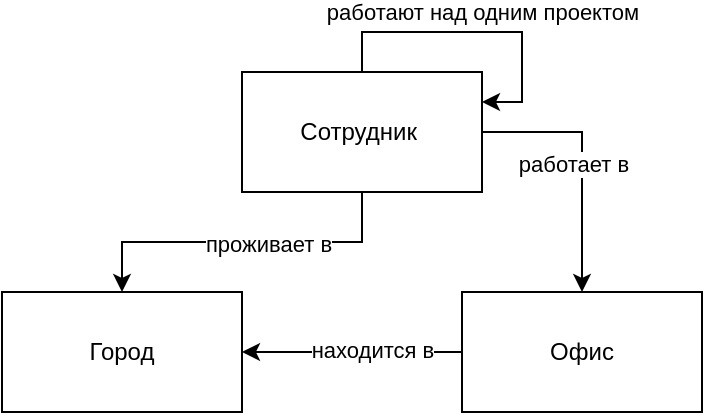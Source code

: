 <mxfile version="23.1.5" type="device" pages="8">
  <diagram name="Главная" id="I6AwtJ3RY4pqRtQ7wjH9">
    <mxGraphModel dx="618" dy="365" grid="1" gridSize="10" guides="1" tooltips="1" connect="1" arrows="1" fold="1" page="1" pageScale="1" pageWidth="827" pageHeight="1169" math="0" shadow="0">
      <root>
        <mxCell id="0" />
        <mxCell id="1" parent="0" />
        <mxCell id="sE22tr5B63VC6M3amcO0-6" style="edgeStyle=orthogonalEdgeStyle;rounded=0;orthogonalLoop=1;jettySize=auto;html=1;exitX=0.5;exitY=1;exitDx=0;exitDy=0;entryX=0.5;entryY=0;entryDx=0;entryDy=0;" edge="1" parent="1" source="sE22tr5B63VC6M3amcO0-1" target="sE22tr5B63VC6M3amcO0-3">
          <mxGeometry relative="1" as="geometry" />
        </mxCell>
        <mxCell id="sE22tr5B63VC6M3amcO0-7" value="проживает в" style="edgeLabel;html=1;align=center;verticalAlign=middle;resizable=0;points=[];" vertex="1" connectable="0" parent="sE22tr5B63VC6M3amcO0-6">
          <mxGeometry x="-0.151" y="1" relative="1" as="geometry">
            <mxPoint as="offset" />
          </mxGeometry>
        </mxCell>
        <mxCell id="sE22tr5B63VC6M3amcO0-11" style="edgeStyle=orthogonalEdgeStyle;rounded=0;orthogonalLoop=1;jettySize=auto;html=1;exitX=1;exitY=0.5;exitDx=0;exitDy=0;entryX=0.5;entryY=0;entryDx=0;entryDy=0;" edge="1" parent="1" source="sE22tr5B63VC6M3amcO0-1" target="sE22tr5B63VC6M3amcO0-2">
          <mxGeometry relative="1" as="geometry" />
        </mxCell>
        <mxCell id="sE22tr5B63VC6M3amcO0-12" value="работает в&amp;nbsp;" style="edgeLabel;html=1;align=center;verticalAlign=middle;resizable=0;points=[];" vertex="1" connectable="0" parent="sE22tr5B63VC6M3amcO0-11">
          <mxGeometry x="0.015" y="-3" relative="1" as="geometry">
            <mxPoint as="offset" />
          </mxGeometry>
        </mxCell>
        <mxCell id="sE22tr5B63VC6M3amcO0-1" value="Сотрудник&amp;nbsp;" style="rounded=0;whiteSpace=wrap;html=1;" vertex="1" parent="1">
          <mxGeometry x="350" y="290" width="120" height="60" as="geometry" />
        </mxCell>
        <mxCell id="sE22tr5B63VC6M3amcO0-9" style="edgeStyle=orthogonalEdgeStyle;rounded=0;orthogonalLoop=1;jettySize=auto;html=1;exitX=0;exitY=0.5;exitDx=0;exitDy=0;entryX=1;entryY=0.5;entryDx=0;entryDy=0;" edge="1" parent="1" source="sE22tr5B63VC6M3amcO0-2" target="sE22tr5B63VC6M3amcO0-3">
          <mxGeometry relative="1" as="geometry" />
        </mxCell>
        <mxCell id="sE22tr5B63VC6M3amcO0-10" value="находится в" style="edgeLabel;html=1;align=center;verticalAlign=middle;resizable=0;points=[];" vertex="1" connectable="0" parent="sE22tr5B63VC6M3amcO0-9">
          <mxGeometry x="-0.178" y="-1" relative="1" as="geometry">
            <mxPoint as="offset" />
          </mxGeometry>
        </mxCell>
        <mxCell id="sE22tr5B63VC6M3amcO0-2" value="Офис" style="rounded=0;whiteSpace=wrap;html=1;" vertex="1" parent="1">
          <mxGeometry x="460" y="400" width="120" height="60" as="geometry" />
        </mxCell>
        <mxCell id="sE22tr5B63VC6M3amcO0-3" value="Город" style="rounded=0;whiteSpace=wrap;html=1;" vertex="1" parent="1">
          <mxGeometry x="230" y="400" width="120" height="60" as="geometry" />
        </mxCell>
        <mxCell id="sE22tr5B63VC6M3amcO0-13" style="edgeStyle=orthogonalEdgeStyle;rounded=0;orthogonalLoop=1;jettySize=auto;html=1;exitX=0.5;exitY=0;exitDx=0;exitDy=0;entryX=1;entryY=0.25;entryDx=0;entryDy=0;" edge="1" parent="1" source="sE22tr5B63VC6M3amcO0-1" target="sE22tr5B63VC6M3amcO0-1">
          <mxGeometry relative="1" as="geometry" />
        </mxCell>
        <mxCell id="sE22tr5B63VC6M3amcO0-14" value="работают над одним проектом" style="edgeLabel;html=1;align=center;verticalAlign=middle;resizable=0;points=[];" vertex="1" connectable="0" parent="sE22tr5B63VC6M3amcO0-13">
          <mxGeometry x="0.043" y="2" relative="1" as="geometry">
            <mxPoint x="-1" y="-8" as="offset" />
          </mxGeometry>
        </mxCell>
      </root>
    </mxGraphModel>
  </diagram>
  <diagram id="JIvAJ-sJynJ17d4NszLN" name="Сотрудники">
    <mxGraphModel dx="875" dy="518" grid="1" gridSize="10" guides="1" tooltips="1" connect="1" arrows="1" fold="1" page="1" pageScale="1" pageWidth="827" pageHeight="1169" math="0" shadow="0">
      <root>
        <mxCell id="0" />
        <mxCell id="1" parent="0" />
        <mxCell id="arVaqu64SLnxUTRk1SXz-1" value="&lt;font style=&quot;font-size: 15px;&quot;&gt;Сотрудники&lt;/font&gt;" style="text;html=1;align=center;verticalAlign=middle;resizable=0;points=[];autosize=1;strokeColor=none;fillColor=none;" vertex="1" parent="1">
          <mxGeometry x="364" y="90" width="100" height="30" as="geometry" />
        </mxCell>
        <mxCell id="arVaqu64SLnxUTRk1SXz-2" value="Анна" style="ellipse;whiteSpace=wrap;html=1;aspect=fixed;" vertex="1" parent="1">
          <mxGeometry x="244" y="152.5" width="60" height="60" as="geometry" />
        </mxCell>
        <mxCell id="arVaqu64SLnxUTRk1SXz-3" value="1" style="ellipse;whiteSpace=wrap;html=1;aspect=fixed;" vertex="1" parent="1">
          <mxGeometry x="264" y="152.5" width="20" height="20" as="geometry" />
        </mxCell>
        <mxCell id="arVaqu64SLnxUTRk1SXz-4" value="София" style="ellipse;whiteSpace=wrap;html=1;aspect=fixed;" vertex="1" parent="1">
          <mxGeometry x="314" y="152.5" width="60" height="60" as="geometry" />
        </mxCell>
        <mxCell id="arVaqu64SLnxUTRk1SXz-5" value="2" style="ellipse;whiteSpace=wrap;html=1;aspect=fixed;" vertex="1" parent="1">
          <mxGeometry x="334" y="152.5" width="20" height="20" as="geometry" />
        </mxCell>
        <mxCell id="arVaqu64SLnxUTRk1SXz-6" value="Кирилл" style="ellipse;whiteSpace=wrap;html=1;aspect=fixed;" vertex="1" parent="1">
          <mxGeometry x="384" y="152.5" width="60" height="60" as="geometry" />
        </mxCell>
        <mxCell id="arVaqu64SLnxUTRk1SXz-7" value="3" style="ellipse;whiteSpace=wrap;html=1;aspect=fixed;" vertex="1" parent="1">
          <mxGeometry x="404" y="152.5" width="20" height="20" as="geometry" />
        </mxCell>
        <mxCell id="arVaqu64SLnxUTRk1SXz-8" value="Алина" style="ellipse;whiteSpace=wrap;html=1;aspect=fixed;" vertex="1" parent="1">
          <mxGeometry x="454" y="152.5" width="60" height="60" as="geometry" />
        </mxCell>
        <mxCell id="arVaqu64SLnxUTRk1SXz-9" value="4" style="ellipse;whiteSpace=wrap;html=1;aspect=fixed;" vertex="1" parent="1">
          <mxGeometry x="474" y="152.5" width="20" height="20" as="geometry" />
        </mxCell>
        <mxCell id="arVaqu64SLnxUTRk1SXz-10" value="Виталий" style="ellipse;whiteSpace=wrap;html=1;aspect=fixed;" vertex="1" parent="1">
          <mxGeometry x="524" y="152.5" width="60" height="60" as="geometry" />
        </mxCell>
        <mxCell id="arVaqu64SLnxUTRk1SXz-11" value="5" style="ellipse;whiteSpace=wrap;html=1;aspect=fixed;" vertex="1" parent="1">
          <mxGeometry x="544" y="152.5" width="20" height="20" as="geometry" />
        </mxCell>
        <mxCell id="arVaqu64SLnxUTRk1SXz-12" value="Марк" style="ellipse;whiteSpace=wrap;html=1;aspect=fixed;" vertex="1" parent="1">
          <mxGeometry x="244" y="222.5" width="60" height="60" as="geometry" />
        </mxCell>
        <mxCell id="arVaqu64SLnxUTRk1SXz-13" value="6" style="ellipse;whiteSpace=wrap;html=1;aspect=fixed;" vertex="1" parent="1">
          <mxGeometry x="264" y="222.5" width="20" height="20" as="geometry" />
        </mxCell>
        <mxCell id="arVaqu64SLnxUTRk1SXz-14" value="Дина" style="ellipse;whiteSpace=wrap;html=1;aspect=fixed;" vertex="1" parent="1">
          <mxGeometry x="314" y="222.5" width="60" height="60" as="geometry" />
        </mxCell>
        <mxCell id="arVaqu64SLnxUTRk1SXz-15" value="7" style="ellipse;whiteSpace=wrap;html=1;aspect=fixed;" vertex="1" parent="1">
          <mxGeometry x="334" y="222.5" width="20" height="20" as="geometry" />
        </mxCell>
        <mxCell id="arVaqu64SLnxUTRk1SXz-16" value="Ульяна" style="ellipse;whiteSpace=wrap;html=1;aspect=fixed;" vertex="1" parent="1">
          <mxGeometry x="384" y="222.5" width="60" height="60" as="geometry" />
        </mxCell>
        <mxCell id="arVaqu64SLnxUTRk1SXz-17" value="8" style="ellipse;whiteSpace=wrap;html=1;aspect=fixed;" vertex="1" parent="1">
          <mxGeometry x="404" y="222.5" width="20" height="20" as="geometry" />
        </mxCell>
        <mxCell id="arVaqu64SLnxUTRk1SXz-18" value="Андрей" style="ellipse;whiteSpace=wrap;html=1;aspect=fixed;" vertex="1" parent="1">
          <mxGeometry x="454" y="222.5" width="60" height="60" as="geometry" />
        </mxCell>
        <mxCell id="arVaqu64SLnxUTRk1SXz-19" value="9" style="ellipse;whiteSpace=wrap;html=1;aspect=fixed;" vertex="1" parent="1">
          <mxGeometry x="474" y="222.5" width="20" height="20" as="geometry" />
        </mxCell>
        <mxCell id="arVaqu64SLnxUTRk1SXz-20" value="Илья" style="ellipse;whiteSpace=wrap;html=1;aspect=fixed;" vertex="1" parent="1">
          <mxGeometry x="524" y="222.5" width="60" height="60" as="geometry" />
        </mxCell>
        <mxCell id="arVaqu64SLnxUTRk1SXz-21" value="10" style="ellipse;whiteSpace=wrap;html=1;aspect=fixed;" vertex="1" parent="1">
          <mxGeometry x="544" y="222.5" width="20" height="20" as="geometry" />
        </mxCell>
        <mxCell id="arVaqu64SLnxUTRk1SXz-22" value="Ольга" style="ellipse;whiteSpace=wrap;html=1;aspect=fixed;" vertex="1" parent="1">
          <mxGeometry x="244" y="298" width="60" height="60" as="geometry" />
        </mxCell>
        <mxCell id="arVaqu64SLnxUTRk1SXz-23" value="11" style="ellipse;whiteSpace=wrap;html=1;aspect=fixed;" vertex="1" parent="1">
          <mxGeometry x="264" y="298" width="20" height="20" as="geometry" />
        </mxCell>
        <mxCell id="arVaqu64SLnxUTRk1SXz-24" value="Ян" style="ellipse;whiteSpace=wrap;html=1;aspect=fixed;" vertex="1" parent="1">
          <mxGeometry x="314" y="298" width="60" height="60" as="geometry" />
        </mxCell>
        <mxCell id="arVaqu64SLnxUTRk1SXz-25" value="12" style="ellipse;whiteSpace=wrap;html=1;aspect=fixed;" vertex="1" parent="1">
          <mxGeometry x="334" y="298" width="20" height="20" as="geometry" />
        </mxCell>
      </root>
    </mxGraphModel>
  </diagram>
  <diagram id="06sKvtKKnmJWmRY47rpY" name="Города">
    <mxGraphModel dx="700" dy="414" grid="1" gridSize="10" guides="1" tooltips="1" connect="1" arrows="1" fold="1" page="1" pageScale="1" pageWidth="827" pageHeight="1169" math="0" shadow="0">
      <root>
        <mxCell id="0" />
        <mxCell id="1" parent="0" />
        <mxCell id="h2oUz5rmM58rFPt_0hoj-1" value="&lt;font style=&quot;font-size: 15px;&quot;&gt;Города&lt;/font&gt;" style="text;html=1;align=center;verticalAlign=middle;resizable=0;points=[];autosize=1;strokeColor=none;fillColor=none;" vertex="1" parent="1">
          <mxGeometry x="374" y="290" width="70" height="30" as="geometry" />
        </mxCell>
        <mxCell id="h2oUz5rmM58rFPt_0hoj-2" value="Минск" style="whiteSpace=wrap;html=1;" vertex="1" parent="1">
          <mxGeometry x="160" y="332.5" width="90" height="55" as="geometry" />
        </mxCell>
        <mxCell id="h2oUz5rmM58rFPt_0hoj-3" value="1" style="whiteSpace=wrap;html=1;" vertex="1" parent="1">
          <mxGeometry x="185" y="332.5" width="40" height="20" as="geometry" />
        </mxCell>
        <mxCell id="h2oUz5rmM58rFPt_0hoj-4" value="Борисов" style="whiteSpace=wrap;html=1;" vertex="1" parent="1">
          <mxGeometry x="260" y="332.5" width="90" height="55" as="geometry" />
        </mxCell>
        <mxCell id="h2oUz5rmM58rFPt_0hoj-5" value="2" style="whiteSpace=wrap;html=1;" vertex="1" parent="1">
          <mxGeometry x="285" y="332.5" width="40" height="20" as="geometry" />
        </mxCell>
        <mxCell id="h2oUz5rmM58rFPt_0hoj-6" value="Гомель" style="whiteSpace=wrap;html=1;" vertex="1" parent="1">
          <mxGeometry x="364" y="332.5" width="90" height="55" as="geometry" />
        </mxCell>
        <mxCell id="h2oUz5rmM58rFPt_0hoj-7" value="3" style="whiteSpace=wrap;html=1;" vertex="1" parent="1">
          <mxGeometry x="389" y="332.5" width="40" height="20" as="geometry" />
        </mxCell>
        <mxCell id="h2oUz5rmM58rFPt_0hoj-8" value="Молодечно" style="whiteSpace=wrap;html=1;" vertex="1" parent="1">
          <mxGeometry x="470" y="332.5" width="90" height="55" as="geometry" />
        </mxCell>
        <mxCell id="h2oUz5rmM58rFPt_0hoj-9" value="4" style="whiteSpace=wrap;html=1;" vertex="1" parent="1">
          <mxGeometry x="495" y="332.5" width="40" height="20" as="geometry" />
        </mxCell>
        <mxCell id="h2oUz5rmM58rFPt_0hoj-10" value="Лида" style="whiteSpace=wrap;html=1;" vertex="1" parent="1">
          <mxGeometry x="570" y="332.5" width="90" height="55" as="geometry" />
        </mxCell>
        <mxCell id="h2oUz5rmM58rFPt_0hoj-11" value="5" style="whiteSpace=wrap;html=1;" vertex="1" parent="1">
          <mxGeometry x="595" y="332.5" width="40" height="20" as="geometry" />
        </mxCell>
        <mxCell id="h2oUz5rmM58rFPt_0hoj-12" value="Гродно" style="whiteSpace=wrap;html=1;" vertex="1" parent="1">
          <mxGeometry x="160" y="410" width="90" height="55" as="geometry" />
        </mxCell>
        <mxCell id="h2oUz5rmM58rFPt_0hoj-13" value="6" style="whiteSpace=wrap;html=1;" vertex="1" parent="1">
          <mxGeometry x="185" y="410" width="40" height="20" as="geometry" />
        </mxCell>
        <mxCell id="h2oUz5rmM58rFPt_0hoj-14" value="Витебск" style="whiteSpace=wrap;html=1;" vertex="1" parent="1">
          <mxGeometry x="260" y="410" width="90" height="55" as="geometry" />
        </mxCell>
        <mxCell id="h2oUz5rmM58rFPt_0hoj-15" value="7" style="whiteSpace=wrap;html=1;" vertex="1" parent="1">
          <mxGeometry x="285" y="410" width="40" height="20" as="geometry" />
        </mxCell>
        <mxCell id="h2oUz5rmM58rFPt_0hoj-16" value="Брест" style="whiteSpace=wrap;html=1;" vertex="1" parent="1">
          <mxGeometry x="364" y="410" width="90" height="55" as="geometry" />
        </mxCell>
        <mxCell id="h2oUz5rmM58rFPt_0hoj-17" value="8" style="whiteSpace=wrap;html=1;" vertex="1" parent="1">
          <mxGeometry x="389" y="410" width="40" height="20" as="geometry" />
        </mxCell>
        <mxCell id="h2oUz5rmM58rFPt_0hoj-18" value="Могилев" style="whiteSpace=wrap;html=1;" vertex="1" parent="1">
          <mxGeometry x="470" y="410" width="90" height="55" as="geometry" />
        </mxCell>
        <mxCell id="h2oUz5rmM58rFPt_0hoj-19" value="9" style="whiteSpace=wrap;html=1;" vertex="1" parent="1">
          <mxGeometry x="495" y="410" width="40" height="20" as="geometry" />
        </mxCell>
        <mxCell id="h2oUz5rmM58rFPt_0hoj-20" value="Бобруйск" style="whiteSpace=wrap;html=1;" vertex="1" parent="1">
          <mxGeometry x="570" y="410" width="90" height="55" as="geometry" />
        </mxCell>
        <mxCell id="h2oUz5rmM58rFPt_0hoj-21" value="10" style="whiteSpace=wrap;html=1;" vertex="1" parent="1">
          <mxGeometry x="595" y="410" width="40" height="20" as="geometry" />
        </mxCell>
      </root>
    </mxGraphModel>
  </diagram>
  <diagram id="99bat75TtNblKvnzUjRc" name="Офисы">
    <mxGraphModel dx="840" dy="497" grid="1" gridSize="10" guides="1" tooltips="1" connect="1" arrows="1" fold="1" page="1" pageScale="1" pageWidth="827" pageHeight="1169" math="0" shadow="0">
      <root>
        <mxCell id="0" />
        <mxCell id="1" parent="0" />
        <mxCell id="sp7C9s2UYfIXZaALCMRC-1" value="Офис 1" style="shape=hexagon;perimeter=hexagonPerimeter2;whiteSpace=wrap;html=1;fixedSize=1;" vertex="1" parent="1">
          <mxGeometry x="160" y="250" width="100" height="60" as="geometry" />
        </mxCell>
        <mxCell id="sp7C9s2UYfIXZaALCMRC-2" value="1" style="shape=hexagon;perimeter=hexagonPerimeter2;whiteSpace=wrap;html=1;fixedSize=1;size=10;" vertex="1" parent="1">
          <mxGeometry x="190" y="250" width="40" height="20" as="geometry" />
        </mxCell>
        <mxCell id="sp7C9s2UYfIXZaALCMRC-3" value="Офис 2" style="shape=hexagon;perimeter=hexagonPerimeter2;whiteSpace=wrap;html=1;fixedSize=1;" vertex="1" parent="1">
          <mxGeometry x="270" y="250" width="100" height="60" as="geometry" />
        </mxCell>
        <mxCell id="sp7C9s2UYfIXZaALCMRC-4" value="2" style="shape=hexagon;perimeter=hexagonPerimeter2;whiteSpace=wrap;html=1;fixedSize=1;size=10;" vertex="1" parent="1">
          <mxGeometry x="300" y="250" width="40" height="20" as="geometry" />
        </mxCell>
        <mxCell id="sp7C9s2UYfIXZaALCMRC-5" value="Офис 3" style="shape=hexagon;perimeter=hexagonPerimeter2;whiteSpace=wrap;html=1;fixedSize=1;" vertex="1" parent="1">
          <mxGeometry x="380" y="250" width="100" height="60" as="geometry" />
        </mxCell>
        <mxCell id="sp7C9s2UYfIXZaALCMRC-6" value="3" style="shape=hexagon;perimeter=hexagonPerimeter2;whiteSpace=wrap;html=1;fixedSize=1;size=10;" vertex="1" parent="1">
          <mxGeometry x="410" y="250" width="40" height="20" as="geometry" />
        </mxCell>
        <mxCell id="sp7C9s2UYfIXZaALCMRC-7" value="Офис 4" style="shape=hexagon;perimeter=hexagonPerimeter2;whiteSpace=wrap;html=1;fixedSize=1;" vertex="1" parent="1">
          <mxGeometry x="490" y="250" width="100" height="60" as="geometry" />
        </mxCell>
        <mxCell id="sp7C9s2UYfIXZaALCMRC-8" value="4" style="shape=hexagon;perimeter=hexagonPerimeter2;whiteSpace=wrap;html=1;fixedSize=1;size=10;" vertex="1" parent="1">
          <mxGeometry x="520" y="250" width="40" height="20" as="geometry" />
        </mxCell>
        <mxCell id="sp7C9s2UYfIXZaALCMRC-9" value="Офис 5" style="shape=hexagon;perimeter=hexagonPerimeter2;whiteSpace=wrap;html=1;fixedSize=1;" vertex="1" parent="1">
          <mxGeometry x="600" y="250" width="100" height="60" as="geometry" />
        </mxCell>
        <mxCell id="sp7C9s2UYfIXZaALCMRC-10" value="5" style="shape=hexagon;perimeter=hexagonPerimeter2;whiteSpace=wrap;html=1;fixedSize=1;size=10;" vertex="1" parent="1">
          <mxGeometry x="630" y="250" width="40" height="20" as="geometry" />
        </mxCell>
        <mxCell id="sp7C9s2UYfIXZaALCMRC-11" value="Офис 6" style="shape=hexagon;perimeter=hexagonPerimeter2;whiteSpace=wrap;html=1;fixedSize=1;" vertex="1" parent="1">
          <mxGeometry x="160" y="422.5" width="100" height="60" as="geometry" />
        </mxCell>
        <mxCell id="sp7C9s2UYfIXZaALCMRC-12" value="6" style="shape=hexagon;perimeter=hexagonPerimeter2;whiteSpace=wrap;html=1;fixedSize=1;size=10;" vertex="1" parent="1">
          <mxGeometry x="190" y="422.5" width="40" height="20" as="geometry" />
        </mxCell>
        <mxCell id="sp7C9s2UYfIXZaALCMRC-13" value="Офис 7" style="shape=hexagon;perimeter=hexagonPerimeter2;whiteSpace=wrap;html=1;fixedSize=1;" vertex="1" parent="1">
          <mxGeometry x="270" y="422.5" width="100" height="60" as="geometry" />
        </mxCell>
        <mxCell id="sp7C9s2UYfIXZaALCMRC-14" value="7" style="shape=hexagon;perimeter=hexagonPerimeter2;whiteSpace=wrap;html=1;fixedSize=1;size=10;" vertex="1" parent="1">
          <mxGeometry x="300" y="422.5" width="40" height="20" as="geometry" />
        </mxCell>
        <mxCell id="sp7C9s2UYfIXZaALCMRC-15" value="Офис 8" style="shape=hexagon;perimeter=hexagonPerimeter2;whiteSpace=wrap;html=1;fixedSize=1;" vertex="1" parent="1">
          <mxGeometry x="380" y="422.5" width="100" height="60" as="geometry" />
        </mxCell>
        <mxCell id="sp7C9s2UYfIXZaALCMRC-16" value="8" style="shape=hexagon;perimeter=hexagonPerimeter2;whiteSpace=wrap;html=1;fixedSize=1;size=10;" vertex="1" parent="1">
          <mxGeometry x="410" y="422.5" width="40" height="20" as="geometry" />
        </mxCell>
        <mxCell id="sp7C9s2UYfIXZaALCMRC-17" value="Офис 9" style="shape=hexagon;perimeter=hexagonPerimeter2;whiteSpace=wrap;html=1;fixedSize=1;" vertex="1" parent="1">
          <mxGeometry x="490" y="422.5" width="100" height="60" as="geometry" />
        </mxCell>
        <mxCell id="sp7C9s2UYfIXZaALCMRC-18" value="9" style="shape=hexagon;perimeter=hexagonPerimeter2;whiteSpace=wrap;html=1;fixedSize=1;size=10;" vertex="1" parent="1">
          <mxGeometry x="520" y="422.5" width="40" height="20" as="geometry" />
        </mxCell>
        <mxCell id="sp7C9s2UYfIXZaALCMRC-19" value="Офис 10" style="shape=hexagon;perimeter=hexagonPerimeter2;whiteSpace=wrap;html=1;fixedSize=1;" vertex="1" parent="1">
          <mxGeometry x="600" y="422.5" width="100" height="60" as="geometry" />
        </mxCell>
        <mxCell id="sp7C9s2UYfIXZaALCMRC-20" value="10" style="shape=hexagon;perimeter=hexagonPerimeter2;whiteSpace=wrap;html=1;fixedSize=1;size=10;" vertex="1" parent="1">
          <mxGeometry x="630" y="422.5" width="40" height="20" as="geometry" />
        </mxCell>
        <mxCell id="sp7C9s2UYfIXZaALCMRC-21" value="&lt;span style=&quot;font-size: 15px;&quot;&gt;Офисы&lt;/span&gt;" style="text;html=1;align=center;verticalAlign=middle;resizable=0;points=[];autosize=1;strokeColor=none;fillColor=none;" vertex="1" parent="1">
          <mxGeometry x="380" y="200" width="70" height="30" as="geometry" />
        </mxCell>
        <mxCell id="sp7C9s2UYfIXZaALCMRC-22" value="&lt;br&gt;Офис 1&lt;br&gt;Минск" style="shape=hexagon;perimeter=hexagonPerimeter2;whiteSpace=wrap;html=1;fixedSize=1;" vertex="1" parent="1">
          <mxGeometry x="160" y="322.5" width="100" height="60" as="geometry" />
        </mxCell>
        <mxCell id="sp7C9s2UYfIXZaALCMRC-23" value="1" style="shape=hexagon;perimeter=hexagonPerimeter2;whiteSpace=wrap;html=1;fixedSize=1;size=10;" vertex="1" parent="1">
          <mxGeometry x="190" y="322.5" width="40" height="20" as="geometry" />
        </mxCell>
        <mxCell id="sp7C9s2UYfIXZaALCMRC-24" value="&lt;br&gt;Офис 2&lt;br&gt;Борисов" style="shape=hexagon;perimeter=hexagonPerimeter2;whiteSpace=wrap;html=1;fixedSize=1;" vertex="1" parent="1">
          <mxGeometry x="270" y="322.5" width="100" height="60" as="geometry" />
        </mxCell>
        <mxCell id="sp7C9s2UYfIXZaALCMRC-25" value="2" style="shape=hexagon;perimeter=hexagonPerimeter2;whiteSpace=wrap;html=1;fixedSize=1;size=10;" vertex="1" parent="1">
          <mxGeometry x="300" y="322.5" width="40" height="20" as="geometry" />
        </mxCell>
        <mxCell id="sp7C9s2UYfIXZaALCMRC-26" value="&lt;br&gt;Офис 3&lt;br&gt;Гомель" style="shape=hexagon;perimeter=hexagonPerimeter2;whiteSpace=wrap;html=1;fixedSize=1;" vertex="1" parent="1">
          <mxGeometry x="380" y="322.5" width="100" height="60" as="geometry" />
        </mxCell>
        <mxCell id="sp7C9s2UYfIXZaALCMRC-27" value="3" style="shape=hexagon;perimeter=hexagonPerimeter2;whiteSpace=wrap;html=1;fixedSize=1;size=10;" vertex="1" parent="1">
          <mxGeometry x="410" y="322.5" width="40" height="20" as="geometry" />
        </mxCell>
        <mxCell id="sp7C9s2UYfIXZaALCMRC-28" value="&lt;br&gt;Офис 4&lt;br&gt;Молодечно" style="shape=hexagon;perimeter=hexagonPerimeter2;whiteSpace=wrap;html=1;fixedSize=1;" vertex="1" parent="1">
          <mxGeometry x="490" y="322.5" width="100" height="60" as="geometry" />
        </mxCell>
        <mxCell id="sp7C9s2UYfIXZaALCMRC-29" value="4" style="shape=hexagon;perimeter=hexagonPerimeter2;whiteSpace=wrap;html=1;fixedSize=1;size=10;" vertex="1" parent="1">
          <mxGeometry x="520" y="322.5" width="40" height="20" as="geometry" />
        </mxCell>
        <mxCell id="sp7C9s2UYfIXZaALCMRC-30" value="&lt;br&gt;Офис 5&lt;br&gt;Лида" style="shape=hexagon;perimeter=hexagonPerimeter2;whiteSpace=wrap;html=1;fixedSize=1;" vertex="1" parent="1">
          <mxGeometry x="600" y="322.5" width="100" height="60" as="geometry" />
        </mxCell>
        <mxCell id="sp7C9s2UYfIXZaALCMRC-31" value="5" style="shape=hexagon;perimeter=hexagonPerimeter2;whiteSpace=wrap;html=1;fixedSize=1;size=10;" vertex="1" parent="1">
          <mxGeometry x="630" y="322.5" width="40" height="20" as="geometry" />
        </mxCell>
        <mxCell id="sp7C9s2UYfIXZaALCMRC-32" value="&lt;br&gt;Офис 6&lt;br&gt;Гродно" style="shape=hexagon;perimeter=hexagonPerimeter2;whiteSpace=wrap;html=1;fixedSize=1;" vertex="1" parent="1">
          <mxGeometry x="160" y="492.5" width="100" height="60" as="geometry" />
        </mxCell>
        <mxCell id="sp7C9s2UYfIXZaALCMRC-33" value="6" style="shape=hexagon;perimeter=hexagonPerimeter2;whiteSpace=wrap;html=1;fixedSize=1;size=10;" vertex="1" parent="1">
          <mxGeometry x="190" y="492.5" width="40" height="20" as="geometry" />
        </mxCell>
        <mxCell id="sp7C9s2UYfIXZaALCMRC-34" value="&lt;br&gt;Офис 7&lt;br&gt;Витебск" style="shape=hexagon;perimeter=hexagonPerimeter2;whiteSpace=wrap;html=1;fixedSize=1;" vertex="1" parent="1">
          <mxGeometry x="270" y="492.5" width="100" height="60" as="geometry" />
        </mxCell>
        <mxCell id="sp7C9s2UYfIXZaALCMRC-35" value="7" style="shape=hexagon;perimeter=hexagonPerimeter2;whiteSpace=wrap;html=1;fixedSize=1;size=10;" vertex="1" parent="1">
          <mxGeometry x="300" y="492.5" width="40" height="20" as="geometry" />
        </mxCell>
        <mxCell id="sp7C9s2UYfIXZaALCMRC-36" value="&lt;br&gt;Офис 8&lt;br&gt;Брест" style="shape=hexagon;perimeter=hexagonPerimeter2;whiteSpace=wrap;html=1;fixedSize=1;" vertex="1" parent="1">
          <mxGeometry x="380" y="492.5" width="100" height="60" as="geometry" />
        </mxCell>
        <mxCell id="sp7C9s2UYfIXZaALCMRC-37" value="8" style="shape=hexagon;perimeter=hexagonPerimeter2;whiteSpace=wrap;html=1;fixedSize=1;size=10;" vertex="1" parent="1">
          <mxGeometry x="410" y="492.5" width="40" height="20" as="geometry" />
        </mxCell>
        <mxCell id="sp7C9s2UYfIXZaALCMRC-38" value="&lt;br&gt;Офис 9&lt;br&gt;Могилев" style="shape=hexagon;perimeter=hexagonPerimeter2;whiteSpace=wrap;html=1;fixedSize=1;" vertex="1" parent="1">
          <mxGeometry x="490" y="492.5" width="100" height="60" as="geometry" />
        </mxCell>
        <mxCell id="sp7C9s2UYfIXZaALCMRC-39" value="9" style="shape=hexagon;perimeter=hexagonPerimeter2;whiteSpace=wrap;html=1;fixedSize=1;size=10;" vertex="1" parent="1">
          <mxGeometry x="520" y="492.5" width="40" height="20" as="geometry" />
        </mxCell>
        <mxCell id="sp7C9s2UYfIXZaALCMRC-40" value="&lt;br&gt;Офис 10&lt;br&gt;Бобруйск" style="shape=hexagon;perimeter=hexagonPerimeter2;whiteSpace=wrap;html=1;fixedSize=1;" vertex="1" parent="1">
          <mxGeometry x="600" y="492.5" width="100" height="60" as="geometry" />
        </mxCell>
        <mxCell id="sp7C9s2UYfIXZaALCMRC-41" value="10" style="shape=hexagon;perimeter=hexagonPerimeter2;whiteSpace=wrap;html=1;fixedSize=1;size=10;" vertex="1" parent="1">
          <mxGeometry x="630" y="492.5" width="40" height="20" as="geometry" />
        </mxCell>
      </root>
    </mxGraphModel>
  </diagram>
  <diagram id="4V6AcMncbSnNI_W_ka5n" name="InProjectWith">
    <mxGraphModel dx="840" dy="497" grid="1" gridSize="10" guides="1" tooltips="1" connect="1" arrows="1" fold="1" page="1" pageScale="1" pageWidth="827" pageHeight="1169" math="0" shadow="0">
      <root>
        <mxCell id="0" />
        <mxCell id="1" parent="0" />
        <mxCell id="XHWhgOIPcBAtMNwO2hrv-1" value="&lt;font style=&quot;font-size: 16px;&quot;&gt;InProjectWith&lt;/font&gt;" style="text;html=1;align=center;verticalAlign=middle;resizable=0;points=[];autosize=1;strokeColor=none;fillColor=none;" vertex="1" parent="1">
          <mxGeometry x="350" y="60" width="120" height="30" as="geometry" />
        </mxCell>
        <mxCell id="XHWhgOIPcBAtMNwO2hrv-2" value="Анна" style="ellipse;whiteSpace=wrap;html=1;aspect=fixed;" vertex="1" parent="1">
          <mxGeometry x="160" y="222" width="60" height="60" as="geometry" />
        </mxCell>
        <mxCell id="XHWhgOIPcBAtMNwO2hrv-3" value="1" style="ellipse;whiteSpace=wrap;html=1;aspect=fixed;" vertex="1" parent="1">
          <mxGeometry x="180" y="222" width="20" height="20" as="geometry" />
        </mxCell>
        <mxCell id="XHWhgOIPcBAtMNwO2hrv-4" value="София" style="ellipse;whiteSpace=wrap;html=1;aspect=fixed;" vertex="1" parent="1">
          <mxGeometry x="280" y="82" width="60" height="60" as="geometry" />
        </mxCell>
        <mxCell id="XHWhgOIPcBAtMNwO2hrv-5" value="2" style="ellipse;whiteSpace=wrap;html=1;aspect=fixed;" vertex="1" parent="1">
          <mxGeometry x="300" y="82" width="20" height="20" as="geometry" />
        </mxCell>
        <mxCell id="XHWhgOIPcBAtMNwO2hrv-6" value="Кирилл" style="ellipse;whiteSpace=wrap;html=1;aspect=fixed;" vertex="1" parent="1">
          <mxGeometry x="380" y="132" width="60" height="60" as="geometry" />
        </mxCell>
        <mxCell id="XHWhgOIPcBAtMNwO2hrv-7" value="3" style="ellipse;whiteSpace=wrap;html=1;aspect=fixed;" vertex="1" parent="1">
          <mxGeometry x="400" y="132" width="20" height="20" as="geometry" />
        </mxCell>
        <mxCell id="XHWhgOIPcBAtMNwO2hrv-8" style="edgeStyle=orthogonalEdgeStyle;rounded=0;orthogonalLoop=1;jettySize=auto;html=1;exitX=0;exitY=0.5;exitDx=0;exitDy=0;entryX=1;entryY=0.5;entryDx=0;entryDy=0;" edge="1" parent="1" source="XHWhgOIPcBAtMNwO2hrv-9" target="XHWhgOIPcBAtMNwO2hrv-4">
          <mxGeometry relative="1" as="geometry" />
        </mxCell>
        <mxCell id="XHWhgOIPcBAtMNwO2hrv-9" value="Алина" style="ellipse;whiteSpace=wrap;html=1;aspect=fixed;" vertex="1" parent="1">
          <mxGeometry x="460" y="82" width="60" height="60" as="geometry" />
        </mxCell>
        <mxCell id="XHWhgOIPcBAtMNwO2hrv-10" value="4" style="ellipse;whiteSpace=wrap;html=1;aspect=fixed;" vertex="1" parent="1">
          <mxGeometry x="480" y="82" width="20" height="20" as="geometry" />
        </mxCell>
        <mxCell id="XHWhgOIPcBAtMNwO2hrv-11" value="Виталий" style="ellipse;whiteSpace=wrap;html=1;aspect=fixed;" vertex="1" parent="1">
          <mxGeometry x="550" y="232" width="60" height="60" as="geometry" />
        </mxCell>
        <mxCell id="XHWhgOIPcBAtMNwO2hrv-12" value="5" style="ellipse;whiteSpace=wrap;html=1;aspect=fixed;" vertex="1" parent="1">
          <mxGeometry x="570" y="232" width="20" height="20" as="geometry" />
        </mxCell>
        <mxCell id="XHWhgOIPcBAtMNwO2hrv-13" value="Марк" style="ellipse;whiteSpace=wrap;html=1;aspect=fixed;" vertex="1" parent="1">
          <mxGeometry x="160" y="122" width="60" height="60" as="geometry" />
        </mxCell>
        <mxCell id="XHWhgOIPcBAtMNwO2hrv-14" value="6" style="ellipse;whiteSpace=wrap;html=1;aspect=fixed;" vertex="1" parent="1">
          <mxGeometry x="180" y="122" width="20" height="20" as="geometry" />
        </mxCell>
        <mxCell id="XHWhgOIPcBAtMNwO2hrv-15" value="Дина" style="ellipse;whiteSpace=wrap;html=1;aspect=fixed;" vertex="1" parent="1">
          <mxGeometry x="260" y="192" width="60" height="60" as="geometry" />
        </mxCell>
        <mxCell id="XHWhgOIPcBAtMNwO2hrv-16" value="7" style="ellipse;whiteSpace=wrap;html=1;aspect=fixed;" vertex="1" parent="1">
          <mxGeometry x="280" y="192" width="20" height="20" as="geometry" />
        </mxCell>
        <mxCell id="XHWhgOIPcBAtMNwO2hrv-17" value="Ульяна" style="ellipse;whiteSpace=wrap;html=1;aspect=fixed;" vertex="1" parent="1">
          <mxGeometry x="290" y="282" width="60" height="60" as="geometry" />
        </mxCell>
        <mxCell id="XHWhgOIPcBAtMNwO2hrv-18" value="8" style="ellipse;whiteSpace=wrap;html=1;aspect=fixed;" vertex="1" parent="1">
          <mxGeometry x="310" y="282" width="20" height="20" as="geometry" />
        </mxCell>
        <mxCell id="XHWhgOIPcBAtMNwO2hrv-19" value="Андрей" style="ellipse;whiteSpace=wrap;html=1;aspect=fixed;" vertex="1" parent="1">
          <mxGeometry x="430" y="212" width="60" height="60" as="geometry" />
        </mxCell>
        <mxCell id="XHWhgOIPcBAtMNwO2hrv-20" value="9" style="ellipse;whiteSpace=wrap;html=1;aspect=fixed;" vertex="1" parent="1">
          <mxGeometry x="450" y="212" width="20" height="20" as="geometry" />
        </mxCell>
        <mxCell id="XHWhgOIPcBAtMNwO2hrv-21" value="Илья" style="ellipse;whiteSpace=wrap;html=1;aspect=fixed;" vertex="1" parent="1">
          <mxGeometry x="450" y="312" width="60" height="60" as="geometry" />
        </mxCell>
        <mxCell id="XHWhgOIPcBAtMNwO2hrv-22" value="10" style="ellipse;whiteSpace=wrap;html=1;aspect=fixed;" vertex="1" parent="1">
          <mxGeometry x="470" y="312" width="20" height="20" as="geometry" />
        </mxCell>
        <mxCell id="XHWhgOIPcBAtMNwO2hrv-23" value="" style="endArrow=classic;html=1;rounded=0;entryX=0.5;entryY=1;entryDx=0;entryDy=0;" edge="1" parent="1" target="XHWhgOIPcBAtMNwO2hrv-13">
          <mxGeometry width="50" height="50" relative="1" as="geometry">
            <mxPoint x="190" y="222" as="sourcePoint" />
            <mxPoint x="190" y="192" as="targetPoint" />
          </mxGeometry>
        </mxCell>
        <mxCell id="XHWhgOIPcBAtMNwO2hrv-24" value="" style="endArrow=classic;html=1;rounded=0;exitX=1;exitY=0.5;exitDx=0;exitDy=0;entryX=0.5;entryY=0;entryDx=0;entryDy=0;" edge="1" parent="1" source="XHWhgOIPcBAtMNwO2hrv-2" target="XHWhgOIPcBAtMNwO2hrv-18">
          <mxGeometry width="50" height="50" relative="1" as="geometry">
            <mxPoint x="500" y="152" as="sourcePoint" />
            <mxPoint x="550" y="102" as="targetPoint" />
          </mxGeometry>
        </mxCell>
        <mxCell id="XHWhgOIPcBAtMNwO2hrv-25" value="" style="endArrow=classic;html=1;rounded=0;exitX=1;exitY=0;exitDx=0;exitDy=0;entryX=0;entryY=0.5;entryDx=0;entryDy=0;" edge="1" parent="1" source="XHWhgOIPcBAtMNwO2hrv-17" target="XHWhgOIPcBAtMNwO2hrv-21">
          <mxGeometry width="50" height="50" relative="1" as="geometry">
            <mxPoint x="500" y="152" as="sourcePoint" />
            <mxPoint x="550" y="102" as="targetPoint" />
          </mxGeometry>
        </mxCell>
        <mxCell id="XHWhgOIPcBAtMNwO2hrv-26" value="" style="endArrow=classic;html=1;rounded=0;exitX=0;exitY=0.5;exitDx=0;exitDy=0;entryX=1;entryY=0.5;entryDx=0;entryDy=0;" edge="1" parent="1" source="XHWhgOIPcBAtMNwO2hrv-6" target="XHWhgOIPcBAtMNwO2hrv-13">
          <mxGeometry width="50" height="50" relative="1" as="geometry">
            <mxPoint x="500" y="152" as="sourcePoint" />
            <mxPoint x="550" y="102" as="targetPoint" />
          </mxGeometry>
        </mxCell>
        <mxCell id="XHWhgOIPcBAtMNwO2hrv-27" value="" style="endArrow=classic;html=1;rounded=0;exitX=0.5;exitY=1;exitDx=0;exitDy=0;entryX=0.5;entryY=0;entryDx=0;entryDy=0;" edge="1" parent="1" source="XHWhgOIPcBAtMNwO2hrv-4" target="XHWhgOIPcBAtMNwO2hrv-15">
          <mxGeometry width="50" height="50" relative="1" as="geometry">
            <mxPoint x="500" y="152" as="sourcePoint" />
            <mxPoint x="550" y="102" as="targetPoint" />
          </mxGeometry>
        </mxCell>
        <mxCell id="XHWhgOIPcBAtMNwO2hrv-28" value="" style="endArrow=classic;html=1;rounded=0;exitX=0;exitY=0.5;exitDx=0;exitDy=0;entryX=0.5;entryY=1;entryDx=0;entryDy=0;" edge="1" parent="1" source="XHWhgOIPcBAtMNwO2hrv-11" target="XHWhgOIPcBAtMNwO2hrv-9">
          <mxGeometry width="50" height="50" relative="1" as="geometry">
            <mxPoint x="500" y="152" as="sourcePoint" />
            <mxPoint x="550" y="102" as="targetPoint" />
          </mxGeometry>
        </mxCell>
        <mxCell id="XHWhgOIPcBAtMNwO2hrv-29" value="" style="endArrow=classic;html=1;rounded=0;exitX=0.5;exitY=1;exitDx=0;exitDy=0;entryX=0;entryY=0.5;entryDx=0;entryDy=0;" edge="1" parent="1" source="XHWhgOIPcBAtMNwO2hrv-6" target="XHWhgOIPcBAtMNwO2hrv-19">
          <mxGeometry width="50" height="50" relative="1" as="geometry">
            <mxPoint x="500" y="152" as="sourcePoint" />
            <mxPoint x="550" y="102" as="targetPoint" />
          </mxGeometry>
        </mxCell>
        <mxCell id="XHWhgOIPcBAtMNwO2hrv-30" value="" style="endArrow=classic;html=1;rounded=0;exitX=0.5;exitY=1;exitDx=0;exitDy=0;entryX=0;entryY=0;entryDx=0;entryDy=0;" edge="1" parent="1" source="XHWhgOIPcBAtMNwO2hrv-19" target="XHWhgOIPcBAtMNwO2hrv-21">
          <mxGeometry width="50" height="50" relative="1" as="geometry">
            <mxPoint x="500" y="152" as="sourcePoint" />
            <mxPoint x="550" y="102" as="targetPoint" />
          </mxGeometry>
        </mxCell>
        <mxCell id="XHWhgOIPcBAtMNwO2hrv-31" value="" style="endArrow=classic;html=1;rounded=0;exitX=0.5;exitY=0;exitDx=0;exitDy=0;entryX=0;entryY=1;entryDx=0;entryDy=0;" edge="1" parent="1" source="XHWhgOIPcBAtMNwO2hrv-21" target="XHWhgOIPcBAtMNwO2hrv-11">
          <mxGeometry width="50" height="50" relative="1" as="geometry">
            <mxPoint x="500" y="152" as="sourcePoint" />
            <mxPoint x="550" y="102" as="targetPoint" />
          </mxGeometry>
        </mxCell>
        <mxCell id="XHWhgOIPcBAtMNwO2hrv-32" value="" style="endArrow=classic;html=1;rounded=0;exitX=1;exitY=0.5;exitDx=0;exitDy=0;entryX=0;entryY=1;entryDx=0;entryDy=0;" edge="1" parent="1" source="XHWhgOIPcBAtMNwO2hrv-15" target="XHWhgOIPcBAtMNwO2hrv-6">
          <mxGeometry width="50" height="50" relative="1" as="geometry">
            <mxPoint x="500" y="152" as="sourcePoint" />
            <mxPoint x="550" y="102" as="targetPoint" />
          </mxGeometry>
        </mxCell>
        <mxCell id="XHWhgOIPcBAtMNwO2hrv-33" value="Ольга" style="ellipse;whiteSpace=wrap;html=1;aspect=fixed;" vertex="1" parent="1">
          <mxGeometry x="200" y="307" width="60" height="60" as="geometry" />
        </mxCell>
        <mxCell id="XHWhgOIPcBAtMNwO2hrv-34" value="11" style="ellipse;whiteSpace=wrap;html=1;aspect=fixed;" vertex="1" parent="1">
          <mxGeometry x="220" y="307" width="20" height="20" as="geometry" />
        </mxCell>
        <mxCell id="XHWhgOIPcBAtMNwO2hrv-35" value="" style="endArrow=classic;html=1;rounded=0;exitX=0.5;exitY=1;exitDx=0;exitDy=0;entryX=0;entryY=0;entryDx=0;entryDy=0;" edge="1" parent="1" source="XHWhgOIPcBAtMNwO2hrv-2" target="XHWhgOIPcBAtMNwO2hrv-33">
          <mxGeometry width="50" height="50" relative="1" as="geometry">
            <mxPoint x="590" y="252" as="sourcePoint" />
            <mxPoint x="640" y="202" as="targetPoint" />
          </mxGeometry>
        </mxCell>
        <mxCell id="XHWhgOIPcBAtMNwO2hrv-36" value="Ян" style="ellipse;whiteSpace=wrap;html=1;aspect=fixed;" vertex="1" parent="1">
          <mxGeometry x="580" y="129.5" width="60" height="60" as="geometry" />
        </mxCell>
        <mxCell id="XHWhgOIPcBAtMNwO2hrv-37" value="12" style="ellipse;whiteSpace=wrap;html=1;aspect=fixed;" vertex="1" parent="1">
          <mxGeometry x="600" y="129.5" width="20" height="20" as="geometry" />
        </mxCell>
        <mxCell id="XHWhgOIPcBAtMNwO2hrv-38" value="" style="endArrow=classic;html=1;rounded=0;exitX=0;exitY=0;exitDx=0;exitDy=0;entryX=1;entryY=0.5;entryDx=0;entryDy=0;" edge="1" parent="1" source="XHWhgOIPcBAtMNwO2hrv-36" target="XHWhgOIPcBAtMNwO2hrv-9">
          <mxGeometry width="50" height="50" relative="1" as="geometry">
            <mxPoint x="590" y="252" as="sourcePoint" />
            <mxPoint x="640" y="202" as="targetPoint" />
          </mxGeometry>
        </mxCell>
        <mxCell id="XHWhgOIPcBAtMNwO2hrv-39" value="" style="endArrow=classic;html=1;rounded=0;exitX=1;exitY=1;exitDx=0;exitDy=0;entryX=0;entryY=0;entryDx=0;entryDy=0;" edge="1" parent="1" source="XHWhgOIPcBAtMNwO2hrv-4" target="XHWhgOIPcBAtMNwO2hrv-6">
          <mxGeometry width="50" height="50" relative="1" as="geometry">
            <mxPoint x="810" y="382" as="sourcePoint" />
            <mxPoint x="860" y="332" as="targetPoint" />
          </mxGeometry>
        </mxCell>
        <mxCell id="XHWhgOIPcBAtMNwO2hrv-40" value="" style="endArrow=classic;html=1;rounded=0;exitX=1;exitY=1;exitDx=0;exitDy=0;entryX=0;entryY=1;entryDx=0;entryDy=0;" edge="1" parent="1" source="XHWhgOIPcBAtMNwO2hrv-33" target="XHWhgOIPcBAtMNwO2hrv-21">
          <mxGeometry width="50" height="50" relative="1" as="geometry">
            <mxPoint x="630" y="232" as="sourcePoint" />
            <mxPoint x="680" y="182" as="targetPoint" />
          </mxGeometry>
        </mxCell>
      </root>
    </mxGraphModel>
  </diagram>
  <diagram id="c4Sk4Clv__54T72mlyDx" name="LivesIn">
    <mxGraphModel dx="1000" dy="591" grid="1" gridSize="10" guides="1" tooltips="1" connect="1" arrows="1" fold="1" page="1" pageScale="1" pageWidth="827" pageHeight="1169" math="0" shadow="0">
      <root>
        <mxCell id="0" />
        <mxCell id="1" parent="0" />
        <mxCell id="trTTXdN_tvFz26KpWQiw-1" value="&lt;font style=&quot;font-size: 16px;&quot;&gt;LivesIn&lt;/font&gt;" style="text;html=1;align=center;verticalAlign=middle;resizable=0;points=[];autosize=1;strokeColor=none;fillColor=none;" vertex="1" parent="1">
          <mxGeometry x="374" y="250" width="70" height="30" as="geometry" />
        </mxCell>
        <mxCell id="trTTXdN_tvFz26KpWQiw-2" value="Минск" style="whiteSpace=wrap;html=1;" vertex="1" parent="1">
          <mxGeometry x="160" y="407.5" width="90" height="55" as="geometry" />
        </mxCell>
        <mxCell id="trTTXdN_tvFz26KpWQiw-3" value="1" style="whiteSpace=wrap;html=1;" vertex="1" parent="1">
          <mxGeometry x="185" y="407.5" width="40" height="20" as="geometry" />
        </mxCell>
        <mxCell id="trTTXdN_tvFz26KpWQiw-4" value="Борисов" style="whiteSpace=wrap;html=1;" vertex="1" parent="1">
          <mxGeometry x="260" y="407.5" width="90" height="55" as="geometry" />
        </mxCell>
        <mxCell id="trTTXdN_tvFz26KpWQiw-5" value="2" style="whiteSpace=wrap;html=1;" vertex="1" parent="1">
          <mxGeometry x="285" y="407.5" width="40" height="20" as="geometry" />
        </mxCell>
        <mxCell id="trTTXdN_tvFz26KpWQiw-6" value="Гомель" style="whiteSpace=wrap;html=1;" vertex="1" parent="1">
          <mxGeometry x="364" y="407.5" width="90" height="55" as="geometry" />
        </mxCell>
        <mxCell id="trTTXdN_tvFz26KpWQiw-7" value="3" style="whiteSpace=wrap;html=1;" vertex="1" parent="1">
          <mxGeometry x="389" y="407.5" width="40" height="20" as="geometry" />
        </mxCell>
        <mxCell id="trTTXdN_tvFz26KpWQiw-8" value="Молодечно" style="whiteSpace=wrap;html=1;" vertex="1" parent="1">
          <mxGeometry x="470" y="407.5" width="90" height="55" as="geometry" />
        </mxCell>
        <mxCell id="trTTXdN_tvFz26KpWQiw-9" value="4" style="whiteSpace=wrap;html=1;" vertex="1" parent="1">
          <mxGeometry x="495" y="407.5" width="40" height="20" as="geometry" />
        </mxCell>
        <mxCell id="trTTXdN_tvFz26KpWQiw-10" value="Лида" style="whiteSpace=wrap;html=1;" vertex="1" parent="1">
          <mxGeometry x="570" y="407.5" width="90" height="55" as="geometry" />
        </mxCell>
        <mxCell id="trTTXdN_tvFz26KpWQiw-11" value="5" style="whiteSpace=wrap;html=1;" vertex="1" parent="1">
          <mxGeometry x="595" y="407.5" width="40" height="20" as="geometry" />
        </mxCell>
        <mxCell id="trTTXdN_tvFz26KpWQiw-12" value="Гродно" style="whiteSpace=wrap;html=1;" vertex="1" parent="1">
          <mxGeometry x="160" y="580" width="90" height="55" as="geometry" />
        </mxCell>
        <mxCell id="trTTXdN_tvFz26KpWQiw-13" value="6" style="whiteSpace=wrap;html=1;" vertex="1" parent="1">
          <mxGeometry x="185" y="580" width="40" height="20" as="geometry" />
        </mxCell>
        <mxCell id="trTTXdN_tvFz26KpWQiw-14" value="Витебск" style="whiteSpace=wrap;html=1;" vertex="1" parent="1">
          <mxGeometry x="260" y="580" width="90" height="55" as="geometry" />
        </mxCell>
        <mxCell id="trTTXdN_tvFz26KpWQiw-15" value="7" style="whiteSpace=wrap;html=1;" vertex="1" parent="1">
          <mxGeometry x="285" y="580" width="40" height="20" as="geometry" />
        </mxCell>
        <mxCell id="trTTXdN_tvFz26KpWQiw-16" value="Брест" style="whiteSpace=wrap;html=1;" vertex="1" parent="1">
          <mxGeometry x="364" y="580" width="90" height="55" as="geometry" />
        </mxCell>
        <mxCell id="trTTXdN_tvFz26KpWQiw-17" value="8" style="whiteSpace=wrap;html=1;" vertex="1" parent="1">
          <mxGeometry x="389" y="580" width="40" height="20" as="geometry" />
        </mxCell>
        <mxCell id="trTTXdN_tvFz26KpWQiw-18" value="Могилев" style="whiteSpace=wrap;html=1;" vertex="1" parent="1">
          <mxGeometry x="470" y="580" width="90" height="55" as="geometry" />
        </mxCell>
        <mxCell id="trTTXdN_tvFz26KpWQiw-19" value="9" style="whiteSpace=wrap;html=1;" vertex="1" parent="1">
          <mxGeometry x="495" y="580" width="40" height="20" as="geometry" />
        </mxCell>
        <mxCell id="trTTXdN_tvFz26KpWQiw-20" value="Бобруйск" style="whiteSpace=wrap;html=1;" vertex="1" parent="1">
          <mxGeometry x="570" y="580" width="90" height="55" as="geometry" />
        </mxCell>
        <mxCell id="trTTXdN_tvFz26KpWQiw-21" value="10" style="whiteSpace=wrap;html=1;" vertex="1" parent="1">
          <mxGeometry x="595" y="580" width="40" height="20" as="geometry" />
        </mxCell>
        <mxCell id="trTTXdN_tvFz26KpWQiw-22" style="edgeStyle=orthogonalEdgeStyle;rounded=0;orthogonalLoop=1;jettySize=auto;html=1;exitX=0.5;exitY=1;exitDx=0;exitDy=0;entryX=0.5;entryY=0;entryDx=0;entryDy=0;" edge="1" parent="1" source="trTTXdN_tvFz26KpWQiw-23" target="trTTXdN_tvFz26KpWQiw-3">
          <mxGeometry relative="1" as="geometry" />
        </mxCell>
        <mxCell id="trTTXdN_tvFz26KpWQiw-23" value="Анна" style="ellipse;whiteSpace=wrap;html=1;aspect=fixed;" vertex="1" parent="1">
          <mxGeometry x="175" y="310" width="60" height="60" as="geometry" />
        </mxCell>
        <mxCell id="trTTXdN_tvFz26KpWQiw-24" value="1" style="ellipse;whiteSpace=wrap;html=1;aspect=fixed;" vertex="1" parent="1">
          <mxGeometry x="195" y="310" width="20" height="20" as="geometry" />
        </mxCell>
        <mxCell id="trTTXdN_tvFz26KpWQiw-25" style="edgeStyle=orthogonalEdgeStyle;rounded=0;orthogonalLoop=1;jettySize=auto;html=1;exitX=0.5;exitY=1;exitDx=0;exitDy=0;entryX=0.5;entryY=0;entryDx=0;entryDy=0;" edge="1" parent="1" source="trTTXdN_tvFz26KpWQiw-26" target="trTTXdN_tvFz26KpWQiw-5">
          <mxGeometry relative="1" as="geometry" />
        </mxCell>
        <mxCell id="trTTXdN_tvFz26KpWQiw-26" value="София" style="ellipse;whiteSpace=wrap;html=1;aspect=fixed;" vertex="1" parent="1">
          <mxGeometry x="250" y="310" width="60" height="60" as="geometry" />
        </mxCell>
        <mxCell id="trTTXdN_tvFz26KpWQiw-27" value="2" style="ellipse;whiteSpace=wrap;html=1;aspect=fixed;" vertex="1" parent="1">
          <mxGeometry x="270" y="310" width="20" height="20" as="geometry" />
        </mxCell>
        <mxCell id="trTTXdN_tvFz26KpWQiw-28" style="edgeStyle=orthogonalEdgeStyle;rounded=0;orthogonalLoop=1;jettySize=auto;html=1;exitX=0.5;exitY=1;exitDx=0;exitDy=0;entryX=0.5;entryY=0;entryDx=0;entryDy=0;" edge="1" parent="1" source="trTTXdN_tvFz26KpWQiw-29" target="trTTXdN_tvFz26KpWQiw-7">
          <mxGeometry relative="1" as="geometry" />
        </mxCell>
        <mxCell id="trTTXdN_tvFz26KpWQiw-29" value="Кирилл" style="ellipse;whiteSpace=wrap;html=1;aspect=fixed;" vertex="1" parent="1">
          <mxGeometry x="379" y="310" width="60" height="60" as="geometry" />
        </mxCell>
        <mxCell id="trTTXdN_tvFz26KpWQiw-30" value="3" style="ellipse;whiteSpace=wrap;html=1;aspect=fixed;" vertex="1" parent="1">
          <mxGeometry x="399" y="310" width="20" height="20" as="geometry" />
        </mxCell>
        <mxCell id="trTTXdN_tvFz26KpWQiw-31" style="edgeStyle=orthogonalEdgeStyle;rounded=0;orthogonalLoop=1;jettySize=auto;html=1;exitX=0.5;exitY=1;exitDx=0;exitDy=0;entryX=0.5;entryY=0;entryDx=0;entryDy=0;" edge="1" parent="1" source="trTTXdN_tvFz26KpWQiw-32" target="trTTXdN_tvFz26KpWQiw-9">
          <mxGeometry relative="1" as="geometry" />
        </mxCell>
        <mxCell id="trTTXdN_tvFz26KpWQiw-32" value="Алина" style="ellipse;whiteSpace=wrap;html=1;aspect=fixed;" vertex="1" parent="1">
          <mxGeometry x="445" y="310" width="60" height="60" as="geometry" />
        </mxCell>
        <mxCell id="trTTXdN_tvFz26KpWQiw-33" value="4" style="ellipse;whiteSpace=wrap;html=1;aspect=fixed;" vertex="1" parent="1">
          <mxGeometry x="465" y="310" width="20" height="20" as="geometry" />
        </mxCell>
        <mxCell id="trTTXdN_tvFz26KpWQiw-34" style="edgeStyle=orthogonalEdgeStyle;rounded=0;orthogonalLoop=1;jettySize=auto;html=1;exitX=0.5;exitY=1;exitDx=0;exitDy=0;entryX=0.5;entryY=0;entryDx=0;entryDy=0;" edge="1" parent="1" source="trTTXdN_tvFz26KpWQiw-35" target="trTTXdN_tvFz26KpWQiw-11">
          <mxGeometry relative="1" as="geometry" />
        </mxCell>
        <mxCell id="trTTXdN_tvFz26KpWQiw-35" value="Виталий" style="ellipse;whiteSpace=wrap;html=1;aspect=fixed;" vertex="1" parent="1">
          <mxGeometry x="585" y="310" width="60" height="60" as="geometry" />
        </mxCell>
        <mxCell id="trTTXdN_tvFz26KpWQiw-36" value="5" style="ellipse;whiteSpace=wrap;html=1;aspect=fixed;" vertex="1" parent="1">
          <mxGeometry x="605" y="310" width="20" height="20" as="geometry" />
        </mxCell>
        <mxCell id="trTTXdN_tvFz26KpWQiw-37" style="edgeStyle=orthogonalEdgeStyle;rounded=0;orthogonalLoop=1;jettySize=auto;html=1;entryX=0.5;entryY=0;entryDx=0;entryDy=0;" edge="1" parent="1" source="trTTXdN_tvFz26KpWQiw-38" target="trTTXdN_tvFz26KpWQiw-13">
          <mxGeometry relative="1" as="geometry" />
        </mxCell>
        <mxCell id="trTTXdN_tvFz26KpWQiw-38" value="Марк" style="ellipse;whiteSpace=wrap;html=1;aspect=fixed;" vertex="1" parent="1">
          <mxGeometry x="175" y="495" width="60" height="60" as="geometry" />
        </mxCell>
        <mxCell id="trTTXdN_tvFz26KpWQiw-39" value="6" style="ellipse;whiteSpace=wrap;html=1;aspect=fixed;" vertex="1" parent="1">
          <mxGeometry x="195" y="495" width="20" height="20" as="geometry" />
        </mxCell>
        <mxCell id="trTTXdN_tvFz26KpWQiw-40" style="edgeStyle=orthogonalEdgeStyle;rounded=0;orthogonalLoop=1;jettySize=auto;html=1;entryX=0.5;entryY=0;entryDx=0;entryDy=0;" edge="1" parent="1" source="trTTXdN_tvFz26KpWQiw-41" target="trTTXdN_tvFz26KpWQiw-15">
          <mxGeometry relative="1" as="geometry" />
        </mxCell>
        <mxCell id="trTTXdN_tvFz26KpWQiw-41" value="Дина" style="ellipse;whiteSpace=wrap;html=1;aspect=fixed;" vertex="1" parent="1">
          <mxGeometry x="275" y="495" width="60" height="60" as="geometry" />
        </mxCell>
        <mxCell id="trTTXdN_tvFz26KpWQiw-42" value="7" style="ellipse;whiteSpace=wrap;html=1;aspect=fixed;" vertex="1" parent="1">
          <mxGeometry x="295" y="495" width="20" height="20" as="geometry" />
        </mxCell>
        <mxCell id="trTTXdN_tvFz26KpWQiw-43" style="edgeStyle=orthogonalEdgeStyle;rounded=0;orthogonalLoop=1;jettySize=auto;html=1;entryX=0.5;entryY=0;entryDx=0;entryDy=0;" edge="1" parent="1" source="trTTXdN_tvFz26KpWQiw-44" target="trTTXdN_tvFz26KpWQiw-17">
          <mxGeometry relative="1" as="geometry" />
        </mxCell>
        <mxCell id="trTTXdN_tvFz26KpWQiw-44" value="Ульяна" style="ellipse;whiteSpace=wrap;html=1;aspect=fixed;" vertex="1" parent="1">
          <mxGeometry x="379" y="495" width="60" height="60" as="geometry" />
        </mxCell>
        <mxCell id="trTTXdN_tvFz26KpWQiw-45" value="8" style="ellipse;whiteSpace=wrap;html=1;aspect=fixed;" vertex="1" parent="1">
          <mxGeometry x="399" y="495" width="20" height="20" as="geometry" />
        </mxCell>
        <mxCell id="trTTXdN_tvFz26KpWQiw-46" style="edgeStyle=orthogonalEdgeStyle;rounded=0;orthogonalLoop=1;jettySize=auto;html=1;entryX=0.5;entryY=0;entryDx=0;entryDy=0;" edge="1" parent="1" source="trTTXdN_tvFz26KpWQiw-47" target="trTTXdN_tvFz26KpWQiw-19">
          <mxGeometry relative="1" as="geometry" />
        </mxCell>
        <mxCell id="trTTXdN_tvFz26KpWQiw-47" value="Андрей" style="ellipse;whiteSpace=wrap;html=1;aspect=fixed;" vertex="1" parent="1">
          <mxGeometry x="485" y="495" width="60" height="60" as="geometry" />
        </mxCell>
        <mxCell id="trTTXdN_tvFz26KpWQiw-48" value="9" style="ellipse;whiteSpace=wrap;html=1;aspect=fixed;" vertex="1" parent="1">
          <mxGeometry x="505" y="495" width="20" height="20" as="geometry" />
        </mxCell>
        <mxCell id="trTTXdN_tvFz26KpWQiw-49" style="edgeStyle=orthogonalEdgeStyle;rounded=0;orthogonalLoop=1;jettySize=auto;html=1;entryX=0.5;entryY=0;entryDx=0;entryDy=0;" edge="1" parent="1" source="trTTXdN_tvFz26KpWQiw-50" target="trTTXdN_tvFz26KpWQiw-21">
          <mxGeometry relative="1" as="geometry" />
        </mxCell>
        <mxCell id="trTTXdN_tvFz26KpWQiw-50" value="Илья" style="ellipse;whiteSpace=wrap;html=1;aspect=fixed;" vertex="1" parent="1">
          <mxGeometry x="585" y="495" width="60" height="60" as="geometry" />
        </mxCell>
        <mxCell id="trTTXdN_tvFz26KpWQiw-51" value="10" style="ellipse;whiteSpace=wrap;html=1;aspect=fixed;" vertex="1" parent="1">
          <mxGeometry x="605" y="495" width="20" height="20" as="geometry" />
        </mxCell>
        <mxCell id="trTTXdN_tvFz26KpWQiw-52" style="edgeStyle=orthogonalEdgeStyle;rounded=0;orthogonalLoop=1;jettySize=auto;html=1;entryX=0.5;entryY=0;entryDx=0;entryDy=0;" edge="1" parent="1" source="trTTXdN_tvFz26KpWQiw-53" target="trTTXdN_tvFz26KpWQiw-5">
          <mxGeometry relative="1" as="geometry" />
        </mxCell>
        <mxCell id="trTTXdN_tvFz26KpWQiw-53" value="Ольга" style="ellipse;whiteSpace=wrap;html=1;aspect=fixed;" vertex="1" parent="1">
          <mxGeometry x="314" y="310" width="60" height="60" as="geometry" />
        </mxCell>
        <mxCell id="trTTXdN_tvFz26KpWQiw-54" value="11" style="ellipse;whiteSpace=wrap;html=1;aspect=fixed;" vertex="1" parent="1">
          <mxGeometry x="334" y="310" width="20" height="20" as="geometry" />
        </mxCell>
        <mxCell id="trTTXdN_tvFz26KpWQiw-55" style="edgeStyle=orthogonalEdgeStyle;rounded=0;orthogonalLoop=1;jettySize=auto;html=1;entryX=0.5;entryY=0;entryDx=0;entryDy=0;" edge="1" parent="1" source="trTTXdN_tvFz26KpWQiw-56" target="trTTXdN_tvFz26KpWQiw-9">
          <mxGeometry relative="1" as="geometry" />
        </mxCell>
        <mxCell id="trTTXdN_tvFz26KpWQiw-56" value="Ян" style="ellipse;whiteSpace=wrap;html=1;aspect=fixed;" vertex="1" parent="1">
          <mxGeometry x="510" y="310" width="60" height="60" as="geometry" />
        </mxCell>
        <mxCell id="trTTXdN_tvFz26KpWQiw-57" value="12" style="ellipse;whiteSpace=wrap;html=1;aspect=fixed;" vertex="1" parent="1">
          <mxGeometry x="530" y="310" width="20" height="20" as="geometry" />
        </mxCell>
      </root>
    </mxGraphModel>
  </diagram>
  <diagram id="OUMhXIPuYUC29LyMZekU" name="LocatedIn">
    <mxGraphModel dx="86" dy="540" grid="1" gridSize="10" guides="1" tooltips="1" connect="1" arrows="1" fold="1" page="1" pageScale="1" pageWidth="827" pageHeight="1169" math="0" shadow="0">
      <root>
        <mxCell id="0" />
        <mxCell id="1" parent="0" />
        <mxCell id="97ieAfjf80fyzE89Myau-1" value="Минск" style="whiteSpace=wrap;html=1;" vertex="1" parent="1">
          <mxGeometry x="976" y="917.5" width="90" height="55" as="geometry" />
        </mxCell>
        <mxCell id="97ieAfjf80fyzE89Myau-2" value="1" style="whiteSpace=wrap;html=1;" vertex="1" parent="1">
          <mxGeometry x="1001" y="917.5" width="40" height="20" as="geometry" />
        </mxCell>
        <mxCell id="97ieAfjf80fyzE89Myau-3" value="Борисов" style="whiteSpace=wrap;html=1;" vertex="1" parent="1">
          <mxGeometry x="1086" y="917.5" width="90" height="55" as="geometry" />
        </mxCell>
        <mxCell id="97ieAfjf80fyzE89Myau-4" value="2" style="whiteSpace=wrap;html=1;" vertex="1" parent="1">
          <mxGeometry x="1111" y="917.5" width="40" height="20" as="geometry" />
        </mxCell>
        <mxCell id="97ieAfjf80fyzE89Myau-5" value="Гомель" style="whiteSpace=wrap;html=1;" vertex="1" parent="1">
          <mxGeometry x="1196" y="917.5" width="90" height="55" as="geometry" />
        </mxCell>
        <mxCell id="97ieAfjf80fyzE89Myau-6" value="3" style="whiteSpace=wrap;html=1;" vertex="1" parent="1">
          <mxGeometry x="1221" y="917.5" width="40" height="20" as="geometry" />
        </mxCell>
        <mxCell id="97ieAfjf80fyzE89Myau-7" value="Молодечно" style="whiteSpace=wrap;html=1;" vertex="1" parent="1">
          <mxGeometry x="1306" y="917.5" width="90" height="55" as="geometry" />
        </mxCell>
        <mxCell id="97ieAfjf80fyzE89Myau-8" value="4" style="whiteSpace=wrap;html=1;" vertex="1" parent="1">
          <mxGeometry x="1331" y="917.5" width="40" height="20" as="geometry" />
        </mxCell>
        <mxCell id="97ieAfjf80fyzE89Myau-9" value="Лида" style="whiteSpace=wrap;html=1;" vertex="1" parent="1">
          <mxGeometry x="1416" y="917.5" width="90" height="55" as="geometry" />
        </mxCell>
        <mxCell id="97ieAfjf80fyzE89Myau-10" value="5" style="whiteSpace=wrap;html=1;" vertex="1" parent="1">
          <mxGeometry x="1441" y="917.5" width="40" height="20" as="geometry" />
        </mxCell>
        <mxCell id="97ieAfjf80fyzE89Myau-11" value="Гродно" style="whiteSpace=wrap;html=1;" vertex="1" parent="1">
          <mxGeometry x="976" y="1117.5" width="90" height="55" as="geometry" />
        </mxCell>
        <mxCell id="97ieAfjf80fyzE89Myau-12" value="6" style="whiteSpace=wrap;html=1;" vertex="1" parent="1">
          <mxGeometry x="1001" y="1117.5" width="40" height="20" as="geometry" />
        </mxCell>
        <mxCell id="97ieAfjf80fyzE89Myau-13" value="Витебск" style="whiteSpace=wrap;html=1;" vertex="1" parent="1">
          <mxGeometry x="1086" y="1117.5" width="90" height="55" as="geometry" />
        </mxCell>
        <mxCell id="97ieAfjf80fyzE89Myau-14" value="7" style="whiteSpace=wrap;html=1;" vertex="1" parent="1">
          <mxGeometry x="1111" y="1117.5" width="40" height="20" as="geometry" />
        </mxCell>
        <mxCell id="97ieAfjf80fyzE89Myau-15" value="Брест" style="whiteSpace=wrap;html=1;" vertex="1" parent="1">
          <mxGeometry x="1196" y="1117.5" width="90" height="55" as="geometry" />
        </mxCell>
        <mxCell id="97ieAfjf80fyzE89Myau-16" value="8" style="whiteSpace=wrap;html=1;" vertex="1" parent="1">
          <mxGeometry x="1221" y="1117.5" width="40" height="20" as="geometry" />
        </mxCell>
        <mxCell id="97ieAfjf80fyzE89Myau-17" value="Могилев" style="whiteSpace=wrap;html=1;" vertex="1" parent="1">
          <mxGeometry x="1306" y="1117.5" width="90" height="55" as="geometry" />
        </mxCell>
        <mxCell id="97ieAfjf80fyzE89Myau-18" value="9" style="whiteSpace=wrap;html=1;" vertex="1" parent="1">
          <mxGeometry x="1331" y="1117.5" width="40" height="20" as="geometry" />
        </mxCell>
        <mxCell id="97ieAfjf80fyzE89Myau-19" value="Бобруйск" style="whiteSpace=wrap;html=1;" vertex="1" parent="1">
          <mxGeometry x="1416" y="1117.5" width="90" height="55" as="geometry" />
        </mxCell>
        <mxCell id="97ieAfjf80fyzE89Myau-20" value="10" style="whiteSpace=wrap;html=1;" vertex="1" parent="1">
          <mxGeometry x="1441" y="1117.5" width="40" height="20" as="geometry" />
        </mxCell>
        <mxCell id="97ieAfjf80fyzE89Myau-21" value="&lt;br&gt;Офис 6&lt;br&gt;Гродно" style="shape=hexagon;perimeter=hexagonPerimeter2;whiteSpace=wrap;html=1;fixedSize=1;" vertex="1" parent="1">
          <mxGeometry x="971" y="1202.5" width="100" height="60" as="geometry" />
        </mxCell>
        <mxCell id="97ieAfjf80fyzE89Myau-22" style="edgeStyle=orthogonalEdgeStyle;rounded=0;orthogonalLoop=1;jettySize=auto;html=1;exitX=0.5;exitY=0;exitDx=0;exitDy=0;entryX=0.5;entryY=1;entryDx=0;entryDy=0;" edge="1" parent="1" source="97ieAfjf80fyzE89Myau-23" target="97ieAfjf80fyzE89Myau-11">
          <mxGeometry relative="1" as="geometry" />
        </mxCell>
        <mxCell id="97ieAfjf80fyzE89Myau-23" value="6" style="shape=hexagon;perimeter=hexagonPerimeter2;whiteSpace=wrap;html=1;fixedSize=1;size=10;" vertex="1" parent="1">
          <mxGeometry x="1001" y="1202.5" width="40" height="20" as="geometry" />
        </mxCell>
        <mxCell id="97ieAfjf80fyzE89Myau-24" value="&lt;br&gt;Офис 7&lt;br&gt;Витебск" style="shape=hexagon;perimeter=hexagonPerimeter2;whiteSpace=wrap;html=1;fixedSize=1;" vertex="1" parent="1">
          <mxGeometry x="1081" y="1202.5" width="100" height="60" as="geometry" />
        </mxCell>
        <mxCell id="97ieAfjf80fyzE89Myau-25" style="edgeStyle=orthogonalEdgeStyle;rounded=0;orthogonalLoop=1;jettySize=auto;html=1;exitX=0.5;exitY=0;exitDx=0;exitDy=0;entryX=0.5;entryY=1;entryDx=0;entryDy=0;" edge="1" parent="1" source="97ieAfjf80fyzE89Myau-26" target="97ieAfjf80fyzE89Myau-13">
          <mxGeometry relative="1" as="geometry" />
        </mxCell>
        <mxCell id="97ieAfjf80fyzE89Myau-26" value="7" style="shape=hexagon;perimeter=hexagonPerimeter2;whiteSpace=wrap;html=1;fixedSize=1;size=10;" vertex="1" parent="1">
          <mxGeometry x="1111" y="1202.5" width="40" height="20" as="geometry" />
        </mxCell>
        <mxCell id="97ieAfjf80fyzE89Myau-27" value="&lt;br&gt;Офис 8&lt;br&gt;Брест" style="shape=hexagon;perimeter=hexagonPerimeter2;whiteSpace=wrap;html=1;fixedSize=1;" vertex="1" parent="1">
          <mxGeometry x="1191" y="1202.5" width="100" height="60" as="geometry" />
        </mxCell>
        <mxCell id="97ieAfjf80fyzE89Myau-28" style="edgeStyle=orthogonalEdgeStyle;rounded=0;orthogonalLoop=1;jettySize=auto;html=1;exitX=0.5;exitY=0;exitDx=0;exitDy=0;entryX=0.5;entryY=1;entryDx=0;entryDy=0;" edge="1" parent="1" source="97ieAfjf80fyzE89Myau-29" target="97ieAfjf80fyzE89Myau-15">
          <mxGeometry relative="1" as="geometry" />
        </mxCell>
        <mxCell id="97ieAfjf80fyzE89Myau-29" value="8" style="shape=hexagon;perimeter=hexagonPerimeter2;whiteSpace=wrap;html=1;fixedSize=1;size=10;" vertex="1" parent="1">
          <mxGeometry x="1221" y="1202.5" width="40" height="20" as="geometry" />
        </mxCell>
        <mxCell id="97ieAfjf80fyzE89Myau-30" value="&lt;br&gt;Офис 9&lt;br&gt;Могилев" style="shape=hexagon;perimeter=hexagonPerimeter2;whiteSpace=wrap;html=1;fixedSize=1;" vertex="1" parent="1">
          <mxGeometry x="1301" y="1202.5" width="100" height="60" as="geometry" />
        </mxCell>
        <mxCell id="97ieAfjf80fyzE89Myau-31" style="edgeStyle=orthogonalEdgeStyle;rounded=0;orthogonalLoop=1;jettySize=auto;html=1;exitX=0.5;exitY=0;exitDx=0;exitDy=0;entryX=0.5;entryY=1;entryDx=0;entryDy=0;" edge="1" parent="1" source="97ieAfjf80fyzE89Myau-32" target="97ieAfjf80fyzE89Myau-17">
          <mxGeometry relative="1" as="geometry" />
        </mxCell>
        <mxCell id="97ieAfjf80fyzE89Myau-32" value="9" style="shape=hexagon;perimeter=hexagonPerimeter2;whiteSpace=wrap;html=1;fixedSize=1;size=10;" vertex="1" parent="1">
          <mxGeometry x="1331" y="1202.5" width="40" height="20" as="geometry" />
        </mxCell>
        <mxCell id="97ieAfjf80fyzE89Myau-33" value="&lt;br&gt;Офис 10&lt;br&gt;Бобруйск" style="shape=hexagon;perimeter=hexagonPerimeter2;whiteSpace=wrap;html=1;fixedSize=1;" vertex="1" parent="1">
          <mxGeometry x="1411" y="1202.5" width="100" height="60" as="geometry" />
        </mxCell>
        <mxCell id="97ieAfjf80fyzE89Myau-34" style="edgeStyle=orthogonalEdgeStyle;rounded=0;orthogonalLoop=1;jettySize=auto;html=1;exitX=0.5;exitY=0;exitDx=0;exitDy=0;entryX=0.5;entryY=1;entryDx=0;entryDy=0;" edge="1" parent="1" source="97ieAfjf80fyzE89Myau-35" target="97ieAfjf80fyzE89Myau-19">
          <mxGeometry relative="1" as="geometry" />
        </mxCell>
        <mxCell id="97ieAfjf80fyzE89Myau-35" value="10" style="shape=hexagon;perimeter=hexagonPerimeter2;whiteSpace=wrap;html=1;fixedSize=1;size=10;" vertex="1" parent="1">
          <mxGeometry x="1441" y="1202.5" width="40" height="20" as="geometry" />
        </mxCell>
        <mxCell id="97ieAfjf80fyzE89Myau-36" value="&lt;br&gt;Офис 1&lt;br&gt;Минск" style="shape=hexagon;perimeter=hexagonPerimeter2;whiteSpace=wrap;html=1;fixedSize=1;" vertex="1" parent="1">
          <mxGeometry x="971" y="1012.5" width="100" height="60" as="geometry" />
        </mxCell>
        <mxCell id="97ieAfjf80fyzE89Myau-37" style="edgeStyle=orthogonalEdgeStyle;rounded=0;orthogonalLoop=1;jettySize=auto;html=1;exitX=0.5;exitY=0;exitDx=0;exitDy=0;entryX=0.5;entryY=1;entryDx=0;entryDy=0;" edge="1" parent="1" source="97ieAfjf80fyzE89Myau-38" target="97ieAfjf80fyzE89Myau-1">
          <mxGeometry relative="1" as="geometry" />
        </mxCell>
        <mxCell id="97ieAfjf80fyzE89Myau-38" value="1" style="shape=hexagon;perimeter=hexagonPerimeter2;whiteSpace=wrap;html=1;fixedSize=1;size=10;" vertex="1" parent="1">
          <mxGeometry x="1001" y="1012.5" width="40" height="20" as="geometry" />
        </mxCell>
        <mxCell id="97ieAfjf80fyzE89Myau-39" value="&lt;br&gt;Офис 2&lt;br&gt;Борисов" style="shape=hexagon;perimeter=hexagonPerimeter2;whiteSpace=wrap;html=1;fixedSize=1;" vertex="1" parent="1">
          <mxGeometry x="1081" y="1012.5" width="100" height="60" as="geometry" />
        </mxCell>
        <mxCell id="97ieAfjf80fyzE89Myau-40" style="edgeStyle=orthogonalEdgeStyle;rounded=0;orthogonalLoop=1;jettySize=auto;html=1;exitX=0.5;exitY=0;exitDx=0;exitDy=0;entryX=0.5;entryY=1;entryDx=0;entryDy=0;" edge="1" parent="1" source="97ieAfjf80fyzE89Myau-41" target="97ieAfjf80fyzE89Myau-3">
          <mxGeometry relative="1" as="geometry" />
        </mxCell>
        <mxCell id="97ieAfjf80fyzE89Myau-41" value="2" style="shape=hexagon;perimeter=hexagonPerimeter2;whiteSpace=wrap;html=1;fixedSize=1;size=10;" vertex="1" parent="1">
          <mxGeometry x="1111" y="1012.5" width="40" height="20" as="geometry" />
        </mxCell>
        <mxCell id="97ieAfjf80fyzE89Myau-42" value="&lt;br&gt;Офис 3&lt;br&gt;Гомель" style="shape=hexagon;perimeter=hexagonPerimeter2;whiteSpace=wrap;html=1;fixedSize=1;" vertex="1" parent="1">
          <mxGeometry x="1191" y="1012.5" width="100" height="60" as="geometry" />
        </mxCell>
        <mxCell id="97ieAfjf80fyzE89Myau-43" style="edgeStyle=orthogonalEdgeStyle;rounded=0;orthogonalLoop=1;jettySize=auto;html=1;exitX=0.5;exitY=0;exitDx=0;exitDy=0;entryX=0.5;entryY=1;entryDx=0;entryDy=0;" edge="1" parent="1" source="97ieAfjf80fyzE89Myau-44" target="97ieAfjf80fyzE89Myau-5">
          <mxGeometry relative="1" as="geometry" />
        </mxCell>
        <mxCell id="97ieAfjf80fyzE89Myau-44" value="3" style="shape=hexagon;perimeter=hexagonPerimeter2;whiteSpace=wrap;html=1;fixedSize=1;size=10;" vertex="1" parent="1">
          <mxGeometry x="1221" y="1012.5" width="40" height="20" as="geometry" />
        </mxCell>
        <mxCell id="97ieAfjf80fyzE89Myau-45" value="&lt;br&gt;Офис 4&lt;br&gt;Молодечно" style="shape=hexagon;perimeter=hexagonPerimeter2;whiteSpace=wrap;html=1;fixedSize=1;" vertex="1" parent="1">
          <mxGeometry x="1301" y="1012.5" width="100" height="60" as="geometry" />
        </mxCell>
        <mxCell id="97ieAfjf80fyzE89Myau-46" style="edgeStyle=orthogonalEdgeStyle;rounded=0;orthogonalLoop=1;jettySize=auto;html=1;exitX=0.5;exitY=0;exitDx=0;exitDy=0;entryX=0.5;entryY=1;entryDx=0;entryDy=0;" edge="1" parent="1" source="97ieAfjf80fyzE89Myau-47" target="97ieAfjf80fyzE89Myau-7">
          <mxGeometry relative="1" as="geometry" />
        </mxCell>
        <mxCell id="97ieAfjf80fyzE89Myau-47" value="4" style="shape=hexagon;perimeter=hexagonPerimeter2;whiteSpace=wrap;html=1;fixedSize=1;size=10;" vertex="1" parent="1">
          <mxGeometry x="1331" y="1012.5" width="40" height="20" as="geometry" />
        </mxCell>
        <mxCell id="97ieAfjf80fyzE89Myau-48" value="&lt;br&gt;Офис 5&lt;br&gt;Лида" style="shape=hexagon;perimeter=hexagonPerimeter2;whiteSpace=wrap;html=1;fixedSize=1;" vertex="1" parent="1">
          <mxGeometry x="1411" y="1012.5" width="100" height="60" as="geometry" />
        </mxCell>
        <mxCell id="97ieAfjf80fyzE89Myau-49" style="edgeStyle=orthogonalEdgeStyle;rounded=0;orthogonalLoop=1;jettySize=auto;html=1;exitX=0.5;exitY=0;exitDx=0;exitDy=0;entryX=0.5;entryY=1;entryDx=0;entryDy=0;" edge="1" parent="1" source="97ieAfjf80fyzE89Myau-50" target="97ieAfjf80fyzE89Myau-9">
          <mxGeometry relative="1" as="geometry" />
        </mxCell>
        <mxCell id="97ieAfjf80fyzE89Myau-50" value="5" style="shape=hexagon;perimeter=hexagonPerimeter2;whiteSpace=wrap;html=1;fixedSize=1;size=10;" vertex="1" parent="1">
          <mxGeometry x="1441" y="1012.5" width="40" height="20" as="geometry" />
        </mxCell>
        <mxCell id="97ieAfjf80fyzE89Myau-51" value="&lt;span style=&quot;font-size: 16px;&quot;&gt;LocatedIn&lt;/span&gt;" style="text;html=1;align=center;verticalAlign=middle;resizable=0;points=[];autosize=1;strokeColor=none;fillColor=none;" vertex="1" parent="1">
          <mxGeometry x="1191" y="840" width="90" height="30" as="geometry" />
        </mxCell>
      </root>
    </mxGraphModel>
  </diagram>
  <diagram id="P07G0wIzKolL2-DPHpWw" name="WorkIn">
    <mxGraphModel dx="875" dy="-651" grid="1" gridSize="10" guides="1" tooltips="1" connect="1" arrows="1" fold="1" page="1" pageScale="1" pageWidth="827" pageHeight="1169" math="0" shadow="0">
      <root>
        <mxCell id="0" />
        <mxCell id="1" parent="0" />
        <mxCell id="32Bc0GCMyLAvn8S7Jhwz-1" value="&lt;br&gt;Офис 1&lt;br&gt;Минск" style="shape=hexagon;perimeter=hexagonPerimeter2;whiteSpace=wrap;html=1;fixedSize=1;" vertex="1" parent="1">
          <mxGeometry x="210" y="1530" width="100" height="60" as="geometry" />
        </mxCell>
        <mxCell id="32Bc0GCMyLAvn8S7Jhwz-2" value="1" style="shape=hexagon;perimeter=hexagonPerimeter2;whiteSpace=wrap;html=1;fixedSize=1;size=10;" vertex="1" parent="1">
          <mxGeometry x="240" y="1530" width="40" height="20" as="geometry" />
        </mxCell>
        <mxCell id="32Bc0GCMyLAvn8S7Jhwz-3" value="&lt;br&gt;Офис 2&lt;br&gt;Борисов" style="shape=hexagon;perimeter=hexagonPerimeter2;whiteSpace=wrap;html=1;fixedSize=1;" vertex="1" parent="1">
          <mxGeometry x="320" y="1530" width="100" height="60" as="geometry" />
        </mxCell>
        <mxCell id="32Bc0GCMyLAvn8S7Jhwz-4" value="2" style="shape=hexagon;perimeter=hexagonPerimeter2;whiteSpace=wrap;html=1;fixedSize=1;size=10;" vertex="1" parent="1">
          <mxGeometry x="350" y="1530" width="40" height="20" as="geometry" />
        </mxCell>
        <mxCell id="32Bc0GCMyLAvn8S7Jhwz-5" value="&lt;br&gt;Офис 3&lt;br&gt;Гомель" style="shape=hexagon;perimeter=hexagonPerimeter2;whiteSpace=wrap;html=1;fixedSize=1;" vertex="1" parent="1">
          <mxGeometry x="430" y="1530" width="100" height="60" as="geometry" />
        </mxCell>
        <mxCell id="32Bc0GCMyLAvn8S7Jhwz-6" value="3" style="shape=hexagon;perimeter=hexagonPerimeter2;whiteSpace=wrap;html=1;fixedSize=1;size=10;" vertex="1" parent="1">
          <mxGeometry x="460" y="1530" width="40" height="20" as="geometry" />
        </mxCell>
        <mxCell id="32Bc0GCMyLAvn8S7Jhwz-7" value="&lt;br&gt;Офис 4&lt;br&gt;Молодечно" style="shape=hexagon;perimeter=hexagonPerimeter2;whiteSpace=wrap;html=1;fixedSize=1;" vertex="1" parent="1">
          <mxGeometry x="540" y="1530" width="100" height="60" as="geometry" />
        </mxCell>
        <mxCell id="32Bc0GCMyLAvn8S7Jhwz-8" value="4" style="shape=hexagon;perimeter=hexagonPerimeter2;whiteSpace=wrap;html=1;fixedSize=1;size=10;" vertex="1" parent="1">
          <mxGeometry x="570" y="1530" width="40" height="20" as="geometry" />
        </mxCell>
        <mxCell id="32Bc0GCMyLAvn8S7Jhwz-9" value="&lt;br&gt;Офис 5&lt;br&gt;Лида" style="shape=hexagon;perimeter=hexagonPerimeter2;whiteSpace=wrap;html=1;fixedSize=1;" vertex="1" parent="1">
          <mxGeometry x="650" y="1530" width="100" height="60" as="geometry" />
        </mxCell>
        <mxCell id="32Bc0GCMyLAvn8S7Jhwz-10" value="5" style="shape=hexagon;perimeter=hexagonPerimeter2;whiteSpace=wrap;html=1;fixedSize=1;size=10;" vertex="1" parent="1">
          <mxGeometry x="680" y="1530" width="40" height="20" as="geometry" />
        </mxCell>
        <mxCell id="32Bc0GCMyLAvn8S7Jhwz-11" value="&lt;br&gt;Офис 6&lt;br&gt;Гродно" style="shape=hexagon;perimeter=hexagonPerimeter2;whiteSpace=wrap;html=1;fixedSize=1;" vertex="1" parent="1">
          <mxGeometry x="215" y="1730" width="100" height="60" as="geometry" />
        </mxCell>
        <mxCell id="32Bc0GCMyLAvn8S7Jhwz-12" value="6" style="shape=hexagon;perimeter=hexagonPerimeter2;whiteSpace=wrap;html=1;fixedSize=1;size=10;" vertex="1" parent="1">
          <mxGeometry x="245" y="1730" width="40" height="20" as="geometry" />
        </mxCell>
        <mxCell id="32Bc0GCMyLAvn8S7Jhwz-13" value="&lt;br&gt;Офис 7&lt;br&gt;Витебск" style="shape=hexagon;perimeter=hexagonPerimeter2;whiteSpace=wrap;html=1;fixedSize=1;" vertex="1" parent="1">
          <mxGeometry x="325" y="1730" width="100" height="60" as="geometry" />
        </mxCell>
        <mxCell id="32Bc0GCMyLAvn8S7Jhwz-14" value="7" style="shape=hexagon;perimeter=hexagonPerimeter2;whiteSpace=wrap;html=1;fixedSize=1;size=10;" vertex="1" parent="1">
          <mxGeometry x="355" y="1730" width="40" height="20" as="geometry" />
        </mxCell>
        <mxCell id="32Bc0GCMyLAvn8S7Jhwz-15" value="&lt;br&gt;Офис 8&lt;br&gt;Брест" style="shape=hexagon;perimeter=hexagonPerimeter2;whiteSpace=wrap;html=1;fixedSize=1;" vertex="1" parent="1">
          <mxGeometry x="435" y="1730" width="100" height="60" as="geometry" />
        </mxCell>
        <mxCell id="32Bc0GCMyLAvn8S7Jhwz-16" value="8" style="shape=hexagon;perimeter=hexagonPerimeter2;whiteSpace=wrap;html=1;fixedSize=1;size=10;" vertex="1" parent="1">
          <mxGeometry x="465" y="1730" width="40" height="20" as="geometry" />
        </mxCell>
        <mxCell id="32Bc0GCMyLAvn8S7Jhwz-17" value="&lt;br&gt;Офис 9&lt;br&gt;Могилев" style="shape=hexagon;perimeter=hexagonPerimeter2;whiteSpace=wrap;html=1;fixedSize=1;" vertex="1" parent="1">
          <mxGeometry x="545" y="1730" width="100" height="60" as="geometry" />
        </mxCell>
        <mxCell id="32Bc0GCMyLAvn8S7Jhwz-18" value="9" style="shape=hexagon;perimeter=hexagonPerimeter2;whiteSpace=wrap;html=1;fixedSize=1;size=10;" vertex="1" parent="1">
          <mxGeometry x="575" y="1730" width="40" height="20" as="geometry" />
        </mxCell>
        <mxCell id="32Bc0GCMyLAvn8S7Jhwz-19" value="&lt;br&gt;Офис 10&lt;br&gt;Бобруйск" style="shape=hexagon;perimeter=hexagonPerimeter2;whiteSpace=wrap;html=1;fixedSize=1;" vertex="1" parent="1">
          <mxGeometry x="655" y="1730" width="100" height="60" as="geometry" />
        </mxCell>
        <mxCell id="32Bc0GCMyLAvn8S7Jhwz-20" value="10" style="shape=hexagon;perimeter=hexagonPerimeter2;whiteSpace=wrap;html=1;fixedSize=1;size=10;" vertex="1" parent="1">
          <mxGeometry x="685" y="1730" width="40" height="20" as="geometry" />
        </mxCell>
        <mxCell id="32Bc0GCMyLAvn8S7Jhwz-21" value="&lt;span style=&quot;font-size: 16px;&quot;&gt;WorkIn&lt;/span&gt;" style="text;html=1;align=center;verticalAlign=middle;resizable=0;points=[];autosize=1;strokeColor=none;fillColor=none;" vertex="1" parent="1">
          <mxGeometry x="450" y="1360" width="70" height="30" as="geometry" />
        </mxCell>
        <mxCell id="32Bc0GCMyLAvn8S7Jhwz-22" style="edgeStyle=orthogonalEdgeStyle;rounded=0;orthogonalLoop=1;jettySize=auto;html=1;entryX=0.5;entryY=0;entryDx=0;entryDy=0;" edge="1" parent="1" source="32Bc0GCMyLAvn8S7Jhwz-23" target="32Bc0GCMyLAvn8S7Jhwz-2">
          <mxGeometry relative="1" as="geometry" />
        </mxCell>
        <mxCell id="32Bc0GCMyLAvn8S7Jhwz-23" value="&lt;br&gt;Анна&lt;br&gt;12" style="ellipse;whiteSpace=wrap;html=1;aspect=fixed;" vertex="1" parent="1">
          <mxGeometry x="230" y="1450" width="60" height="60" as="geometry" />
        </mxCell>
        <mxCell id="32Bc0GCMyLAvn8S7Jhwz-24" value="1" style="ellipse;whiteSpace=wrap;html=1;aspect=fixed;" vertex="1" parent="1">
          <mxGeometry x="250" y="1450" width="20" height="20" as="geometry" />
        </mxCell>
        <mxCell id="32Bc0GCMyLAvn8S7Jhwz-25" style="edgeStyle=orthogonalEdgeStyle;rounded=0;orthogonalLoop=1;jettySize=auto;html=1;exitX=0.5;exitY=1;exitDx=0;exitDy=0;entryX=0.5;entryY=0;entryDx=0;entryDy=0;" edge="1" parent="1" source="32Bc0GCMyLAvn8S7Jhwz-26" target="32Bc0GCMyLAvn8S7Jhwz-4">
          <mxGeometry relative="1" as="geometry">
            <Array as="points">
              <mxPoint x="349" y="1520" />
              <mxPoint x="370" y="1520" />
            </Array>
          </mxGeometry>
        </mxCell>
        <mxCell id="32Bc0GCMyLAvn8S7Jhwz-26" value="&lt;br&gt;София&lt;br&gt;7" style="ellipse;whiteSpace=wrap;html=1;aspect=fixed;" vertex="1" parent="1">
          <mxGeometry x="319" y="1450" width="60" height="60" as="geometry" />
        </mxCell>
        <mxCell id="32Bc0GCMyLAvn8S7Jhwz-27" value="2" style="ellipse;whiteSpace=wrap;html=1;aspect=fixed;" vertex="1" parent="1">
          <mxGeometry x="339" y="1450" width="20" height="20" as="geometry" />
        </mxCell>
        <mxCell id="32Bc0GCMyLAvn8S7Jhwz-28" style="edgeStyle=orthogonalEdgeStyle;rounded=0;orthogonalLoop=1;jettySize=auto;html=1;exitX=0.5;exitY=1;exitDx=0;exitDy=0;entryX=0.5;entryY=0;entryDx=0;entryDy=0;" edge="1" parent="1" source="32Bc0GCMyLAvn8S7Jhwz-29" target="32Bc0GCMyLAvn8S7Jhwz-6">
          <mxGeometry relative="1" as="geometry" />
        </mxCell>
        <mxCell id="32Bc0GCMyLAvn8S7Jhwz-29" value="&lt;br&gt;Кирилл&lt;br&gt;9" style="ellipse;whiteSpace=wrap;html=1;aspect=fixed;" vertex="1" parent="1">
          <mxGeometry x="448" y="1450" width="60" height="60" as="geometry" />
        </mxCell>
        <mxCell id="32Bc0GCMyLAvn8S7Jhwz-30" value="3" style="ellipse;whiteSpace=wrap;html=1;aspect=fixed;" vertex="1" parent="1">
          <mxGeometry x="468" y="1450" width="20" height="20" as="geometry" />
        </mxCell>
        <mxCell id="32Bc0GCMyLAvn8S7Jhwz-31" style="edgeStyle=orthogonalEdgeStyle;rounded=0;orthogonalLoop=1;jettySize=auto;html=1;exitX=0.5;exitY=1;exitDx=0;exitDy=0;entryX=0.5;entryY=0;entryDx=0;entryDy=0;" edge="1" parent="1" source="32Bc0GCMyLAvn8S7Jhwz-32" target="32Bc0GCMyLAvn8S7Jhwz-8">
          <mxGeometry relative="1" as="geometry">
            <Array as="points">
              <mxPoint x="544" y="1520" />
              <mxPoint x="590" y="1520" />
            </Array>
          </mxGeometry>
        </mxCell>
        <mxCell id="32Bc0GCMyLAvn8S7Jhwz-32" value="&lt;br&gt;Алина&lt;br&gt;5" style="ellipse;whiteSpace=wrap;html=1;aspect=fixed;" vertex="1" parent="1">
          <mxGeometry x="514" y="1450" width="60" height="60" as="geometry" />
        </mxCell>
        <mxCell id="32Bc0GCMyLAvn8S7Jhwz-33" value="4" style="ellipse;whiteSpace=wrap;html=1;aspect=fixed;" vertex="1" parent="1">
          <mxGeometry x="534" y="1450" width="20" height="20" as="geometry" />
        </mxCell>
        <mxCell id="32Bc0GCMyLAvn8S7Jhwz-34" style="edgeStyle=orthogonalEdgeStyle;rounded=0;orthogonalLoop=1;jettySize=auto;html=1;exitX=0.5;exitY=1;exitDx=0;exitDy=0;entryX=0.5;entryY=0;entryDx=0;entryDy=0;" edge="1" parent="1" source="32Bc0GCMyLAvn8S7Jhwz-35" target="32Bc0GCMyLAvn8S7Jhwz-10">
          <mxGeometry relative="1" as="geometry" />
        </mxCell>
        <mxCell id="32Bc0GCMyLAvn8S7Jhwz-35" value="&lt;br&gt;Виталий&lt;br&gt;4" style="ellipse;whiteSpace=wrap;html=1;aspect=fixed;" vertex="1" parent="1">
          <mxGeometry x="670" y="1450" width="60" height="60" as="geometry" />
        </mxCell>
        <mxCell id="32Bc0GCMyLAvn8S7Jhwz-36" value="5" style="ellipse;whiteSpace=wrap;html=1;aspect=fixed;" vertex="1" parent="1">
          <mxGeometry x="690" y="1450" width="20" height="20" as="geometry" />
        </mxCell>
        <mxCell id="32Bc0GCMyLAvn8S7Jhwz-37" style="edgeStyle=orthogonalEdgeStyle;rounded=0;orthogonalLoop=1;jettySize=auto;html=1;entryX=1;entryY=0.25;entryDx=0;entryDy=0;" edge="1" parent="1" source="32Bc0GCMyLAvn8S7Jhwz-38" target="32Bc0GCMyLAvn8S7Jhwz-1">
          <mxGeometry relative="1" as="geometry">
            <Array as="points">
              <mxPoint x="413" y="1430" />
              <mxPoint x="302" y="1430" />
            </Array>
          </mxGeometry>
        </mxCell>
        <mxCell id="32Bc0GCMyLAvn8S7Jhwz-38" value="&lt;br&gt;Ольга&lt;br&gt;6" style="ellipse;whiteSpace=wrap;html=1;aspect=fixed;" vertex="1" parent="1">
          <mxGeometry x="383" y="1450" width="57" height="57" as="geometry" />
        </mxCell>
        <mxCell id="32Bc0GCMyLAvn8S7Jhwz-39" value="11" style="ellipse;whiteSpace=wrap;html=1;aspect=fixed;" vertex="1" parent="1">
          <mxGeometry x="403" y="1450" width="20" height="20" as="geometry" />
        </mxCell>
        <mxCell id="32Bc0GCMyLAvn8S7Jhwz-40" style="edgeStyle=orthogonalEdgeStyle;rounded=0;orthogonalLoop=1;jettySize=auto;html=1;exitX=0.5;exitY=1;exitDx=0;exitDy=0;" edge="1" parent="1" source="32Bc0GCMyLAvn8S7Jhwz-41">
          <mxGeometry relative="1" as="geometry">
            <mxPoint x="590" y="1530" as="targetPoint" />
            <Array as="points">
              <mxPoint x="620" y="1520" />
              <mxPoint x="590" y="1520" />
            </Array>
          </mxGeometry>
        </mxCell>
        <mxCell id="32Bc0GCMyLAvn8S7Jhwz-41" value="&lt;br&gt;Ян&lt;br&gt;15" style="ellipse;whiteSpace=wrap;html=1;aspect=fixed;" vertex="1" parent="1">
          <mxGeometry x="590" y="1450" width="60" height="60" as="geometry" />
        </mxCell>
        <mxCell id="32Bc0GCMyLAvn8S7Jhwz-42" value="12" style="ellipse;whiteSpace=wrap;html=1;aspect=fixed;" vertex="1" parent="1">
          <mxGeometry x="610" y="1450" width="20" height="20" as="geometry" />
        </mxCell>
        <mxCell id="32Bc0GCMyLAvn8S7Jhwz-43" style="edgeStyle=orthogonalEdgeStyle;rounded=0;orthogonalLoop=1;jettySize=auto;html=1;exitX=0.5;exitY=1;exitDx=0;exitDy=0;entryX=0.5;entryY=0;entryDx=0;entryDy=0;" edge="1" parent="1" source="32Bc0GCMyLAvn8S7Jhwz-44" target="32Bc0GCMyLAvn8S7Jhwz-12">
          <mxGeometry relative="1" as="geometry" />
        </mxCell>
        <mxCell id="32Bc0GCMyLAvn8S7Jhwz-44" value="&lt;br&gt;Марк&lt;br&gt;11" style="ellipse;whiteSpace=wrap;html=1;aspect=fixed;" vertex="1" parent="1">
          <mxGeometry x="235" y="1640" width="60" height="60" as="geometry" />
        </mxCell>
        <mxCell id="32Bc0GCMyLAvn8S7Jhwz-45" value="6" style="ellipse;whiteSpace=wrap;html=1;aspect=fixed;" vertex="1" parent="1">
          <mxGeometry x="255" y="1640" width="20" height="20" as="geometry" />
        </mxCell>
        <mxCell id="32Bc0GCMyLAvn8S7Jhwz-46" style="edgeStyle=orthogonalEdgeStyle;rounded=0;orthogonalLoop=1;jettySize=auto;html=1;exitX=0.5;exitY=1;exitDx=0;exitDy=0;entryX=0.5;entryY=0;entryDx=0;entryDy=0;" edge="1" parent="1" source="32Bc0GCMyLAvn8S7Jhwz-47" target="32Bc0GCMyLAvn8S7Jhwz-14">
          <mxGeometry relative="1" as="geometry" />
        </mxCell>
        <mxCell id="32Bc0GCMyLAvn8S7Jhwz-47" value="&lt;br&gt;Дина&lt;br&gt;21" style="ellipse;whiteSpace=wrap;html=1;aspect=fixed;" vertex="1" parent="1">
          <mxGeometry x="345" y="1640" width="60" height="60" as="geometry" />
        </mxCell>
        <mxCell id="32Bc0GCMyLAvn8S7Jhwz-48" value="7" style="ellipse;whiteSpace=wrap;html=1;aspect=fixed;" vertex="1" parent="1">
          <mxGeometry x="365" y="1640" width="20" height="20" as="geometry" />
        </mxCell>
        <mxCell id="32Bc0GCMyLAvn8S7Jhwz-49" style="edgeStyle=orthogonalEdgeStyle;rounded=0;orthogonalLoop=1;jettySize=auto;html=1;exitX=0.5;exitY=1;exitDx=0;exitDy=0;entryX=0.5;entryY=0;entryDx=0;entryDy=0;" edge="1" parent="1" source="32Bc0GCMyLAvn8S7Jhwz-50" target="32Bc0GCMyLAvn8S7Jhwz-16">
          <mxGeometry relative="1" as="geometry" />
        </mxCell>
        <mxCell id="32Bc0GCMyLAvn8S7Jhwz-50" value="&lt;br&gt;Ульяна&lt;br&gt;6" style="ellipse;whiteSpace=wrap;html=1;aspect=fixed;" vertex="1" parent="1">
          <mxGeometry x="455" y="1640" width="60" height="60" as="geometry" />
        </mxCell>
        <mxCell id="32Bc0GCMyLAvn8S7Jhwz-51" value="8" style="ellipse;whiteSpace=wrap;html=1;aspect=fixed;" vertex="1" parent="1">
          <mxGeometry x="475" y="1640" width="20" height="20" as="geometry" />
        </mxCell>
        <mxCell id="32Bc0GCMyLAvn8S7Jhwz-52" style="edgeStyle=orthogonalEdgeStyle;rounded=0;orthogonalLoop=1;jettySize=auto;html=1;entryX=0.5;entryY=0;entryDx=0;entryDy=0;" edge="1" parent="1" source="32Bc0GCMyLAvn8S7Jhwz-53" target="32Bc0GCMyLAvn8S7Jhwz-18">
          <mxGeometry relative="1" as="geometry" />
        </mxCell>
        <mxCell id="32Bc0GCMyLAvn8S7Jhwz-53" value="&lt;br&gt;Андрей&lt;br&gt;16" style="ellipse;whiteSpace=wrap;html=1;aspect=fixed;" vertex="1" parent="1">
          <mxGeometry x="565" y="1640" width="60" height="60" as="geometry" />
        </mxCell>
        <mxCell id="32Bc0GCMyLAvn8S7Jhwz-54" value="9" style="ellipse;whiteSpace=wrap;html=1;aspect=fixed;" vertex="1" parent="1">
          <mxGeometry x="585" y="1640" width="20" height="20" as="geometry" />
        </mxCell>
        <mxCell id="32Bc0GCMyLAvn8S7Jhwz-55" style="edgeStyle=orthogonalEdgeStyle;rounded=0;orthogonalLoop=1;jettySize=auto;html=1;entryX=0.375;entryY=0;entryDx=0;entryDy=0;" edge="1" parent="1" source="32Bc0GCMyLAvn8S7Jhwz-56" target="32Bc0GCMyLAvn8S7Jhwz-20">
          <mxGeometry relative="1" as="geometry" />
        </mxCell>
        <mxCell id="32Bc0GCMyLAvn8S7Jhwz-56" value="&lt;br&gt;Илья&lt;br&gt;8" style="ellipse;whiteSpace=wrap;html=1;aspect=fixed;" vertex="1" parent="1">
          <mxGeometry x="670" y="1640" width="60" height="60" as="geometry" />
        </mxCell>
        <mxCell id="32Bc0GCMyLAvn8S7Jhwz-57" value="10" style="ellipse;whiteSpace=wrap;html=1;aspect=fixed;" vertex="1" parent="1">
          <mxGeometry x="690" y="1640" width="20" height="20" as="geometry" />
        </mxCell>
      </root>
    </mxGraphModel>
  </diagram>
</mxfile>
